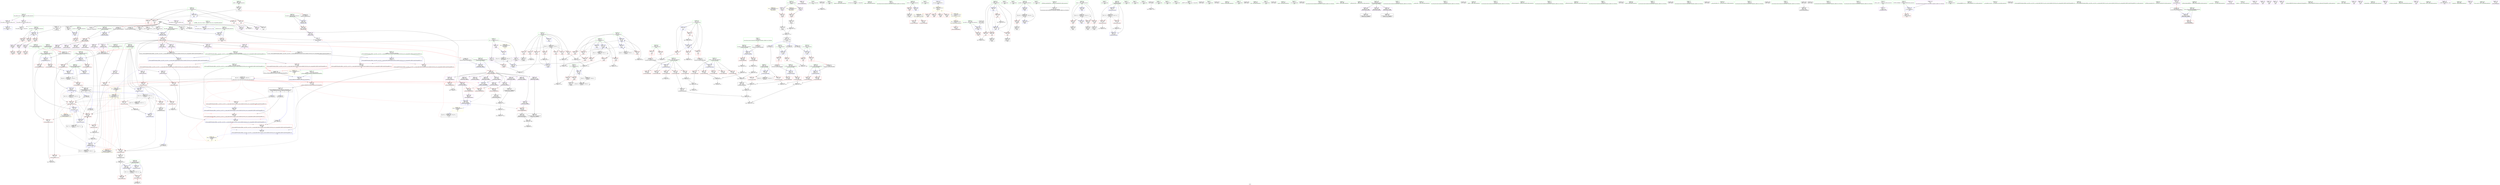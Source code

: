 digraph "SVFG" {
	label="SVFG";

	Node0x55f2ef6fe690 [shape=record,color=grey,label="{NodeID: 0\nNullPtr}"];
	Node0x55f2ef6fe690 -> Node0x55f2ef716090[style=solid];
	Node0x55f2ef6fe690 -> Node0x55f2ef716190[style=solid];
	Node0x55f2ef6fe690 -> Node0x55f2ef71acb0[style=solid];
	Node0x55f2ef6fe690 -> Node0x55f2ef71ad80[style=solid];
	Node0x55f2ef6fe690 -> Node0x55f2ef71ae50[style=solid];
	Node0x55f2ef6fe690 -> Node0x55f2ef71af20[style=solid];
	Node0x55f2ef6fe690 -> Node0x55f2ef71aff0[style=solid];
	Node0x55f2ef6fe690 -> Node0x55f2ef727c40[style=solid];
	Node0x55f2ef6fe690 -> Node0x55f2ef729740[style=solid];
	Node0x55f2ef6fe690 -> Node0x55f2ef739710[style=solid];
	Node0x55f2ef6fe690 -> Node0x55f2ef739890[style=solid];
	Node0x55f2ef6fe690 -> Node0x55f2ef73a190[style=solid];
	Node0x55f2ef72b300 [shape=record,color=black,label="{NodeID: 775\n488 = PHI(414, )\n0th arg _ZN6solver5inputEv }"];
	Node0x55f2ef72b300 -> Node0x55f2ef729810[style=solid];
	Node0x55f2ef725240 [shape=record,color=red,label="{NodeID: 277\n418\<--279\n\<--s\nmain\n|{<s0>23}}"];
	Node0x55f2ef725240:s0 -> Node0x55f2ef72b440[style=solid,color=red];
	Node0x55f2ef715f90 [shape=record,color=green,label="{NodeID: 111\n52\<--724\n_GLOBAL__sub_I_iwi_2_0.cpp\<--_GLOBAL__sub_I_iwi_2_0.cpp_field_insensitive\n}"];
	Node0x55f2ef715f90 -> Node0x55f2ef727b40[style=solid];
	Node0x55f2ef722b30 [shape=record,color=grey,label="{NodeID: 554\n194 = cmp(193, 18, )\n}"];
	Node0x55f2ef71a4f0 [shape=record,color=red,label="{NodeID: 222\n113\<--82\n\<--a\n_Z4initv\n}"];
	Node0x55f2ef71a4f0 -> Node0x55f2ef7226b0[style=solid];
	Node0x55f2ef716970 [shape=record,color=green,label="{NodeID: 56\n184\<--185\nnth.addr\<--nth.addr_field_insensitive\n_Z12print_statusiiddi\n}"];
	Node0x55f2ef716970 -> Node0x55f2ef723ab0[style=solid];
	Node0x55f2ef716970 -> Node0x55f2ef723b80[style=solid];
	Node0x55f2ef716970 -> Node0x55f2ef7287d0[style=solid];
	Node0x55f2ef728080 [shape=record,color=blue,label="{NodeID: 333\n86\<--111\ntb\<--sub\n_Z4initv\n}"];
	Node0x55f2ef728080 -> Node0x55f2ef71aaa0[style=dashed];
	Node0x55f2ef728080 -> Node0x55f2ef71ab70[style=dashed];
	Node0x55f2ef728080 -> Node0x55f2ef74d620[style=dashed];
	Node0x55f2ef728080 -> Node0x55f2ef750320[style=dashed];
	Node0x55f2ef71d820 [shape=record,color=purple,label="{NodeID: 167\n703\<--48\n\<--.str.14\n_ZN6solver6printfEPKcz\n}"];
	Node0x55f2ef6e40b0 [shape=record,color=green,label="{NodeID: 1\n7\<--1\n__dso_handle\<--dummyObj\nGlob }"];
	Node0x55f2ef72b440 [shape=record,color=black,label="{NodeID: 776\n501 = PHI(418, )\n0th arg _ZN6solver5solveEv }"];
	Node0x55f2ef72b440 -> Node0x55f2ef7298e0[style=solid];
	Node0x55f2ef725310 [shape=record,color=red,label="{NodeID: 278\n425\<--279\n\<--s\nmain\n}"];
	Node0x55f2ef725310 -> Node0x55f2ef71de60[style=solid];
	Node0x55f2ef725310 -> Node0x55f2ef71df30[style=solid];
	Node0x55f2ef716090 [shape=record,color=black,label="{NodeID: 112\n2\<--3\ndummyVal\<--dummyVal\n}"];
	Node0x55f2ef739450 [shape=record,color=grey,label="{NodeID: 555\n306 = cmp(303, 201, )\n}"];
	Node0x55f2ef71a5c0 [shape=record,color=red,label="{NodeID: 223\n118\<--82\n\<--a\n_Z4initv\n}"];
	Node0x55f2ef71a5c0 -> Node0x55f2ef73a610[style=solid];
	Node0x55f2ef716a40 [shape=record,color=green,label="{NodeID: 57\n186\<--187\nt\<--t_field_insensitive\n_Z12print_statusiiddi\n}"];
	Node0x55f2ef716a40 -> Node0x55f2ef723c50[style=solid];
	Node0x55f2ef716a40 -> Node0x55f2ef723d20[style=solid];
	Node0x55f2ef716a40 -> Node0x55f2ef7288a0[style=solid];
	Node0x55f2ef728150 [shape=record,color=blue,label="{NodeID: 334\n84\<--129\nk\<--inc\n_Z4initv\n}"];
	Node0x55f2ef728150 -> Node0x55f2ef71a830[style=dashed];
	Node0x55f2ef728150 -> Node0x55f2ef71a900[style=dashed];
	Node0x55f2ef728150 -> Node0x55f2ef71a9d0[style=dashed];
	Node0x55f2ef728150 -> Node0x55f2ef727fb0[style=dashed];
	Node0x55f2ef728150 -> Node0x55f2ef728150[style=dashed];
	Node0x55f2ef728150 -> Node0x55f2ef74d120[style=dashed];
	Node0x55f2ef71d8f0 [shape=record,color=purple,label="{NodeID: 168\n728\<--50\nllvm.global_ctors_0\<--llvm.global_ctors\nGlob }"];
	Node0x55f2ef71d8f0 -> Node0x55f2ef727a40[style=solid];
	Node0x55f2ef6f4fc0 [shape=record,color=green,label="{NodeID: 2\n8\<--1\n.str\<--dummyObj\nGlob }"];
	Node0x55f2ef7253e0 [shape=record,color=red,label="{NodeID: 279\n431\<--279\n\<--s\nmain\n}"];
	Node0x55f2ef7253e0 -> Node0x55f2ef71bd20[style=solid];
	Node0x55f2ef7253e0 -> Node0x55f2ef739710[style=solid];
	Node0x55f2ef716190 [shape=record,color=black,label="{NodeID: 113\n258\<--3\nargv\<--dummyVal\nmain\n1st arg main }"];
	Node0x55f2ef716190 -> Node0x55f2ef728b10[style=solid];
	Node0x55f2ef739590 [shape=record,color=grey,label="{NodeID: 556\n601 = cmp(598, 600, )\n}"];
	Node0x55f2ef71a690 [shape=record,color=red,label="{NodeID: 224\n137\<--82\n\<--a\n_Z4initv\n}"];
	Node0x55f2ef71a690 -> Node0x55f2ef71b290[style=solid];
	Node0x55f2ef716b10 [shape=record,color=green,label="{NodeID: 58\n217\<--218\nfprintf\<--fprintf_field_insensitive\n}"];
	Node0x55f2ef728220 [shape=record,color=blue,label="{NodeID: 335\n80\<--133\nb\<--inc10\n_Z4initv\n}"];
	Node0x55f2ef728220 -> Node0x55f2ef719f40[style=dashed];
	Node0x55f2ef728220 -> Node0x55f2ef71a010[style=dashed];
	Node0x55f2ef728220 -> Node0x55f2ef71a0e0[style=dashed];
	Node0x55f2ef728220 -> Node0x55f2ef71a1b0[style=dashed];
	Node0x55f2ef728220 -> Node0x55f2ef728220[style=dashed];
	Node0x55f2ef728220 -> Node0x55f2ef74cb30[style=dashed];
	Node0x55f2ef71d9f0 [shape=record,color=purple,label="{NodeID: 169\n729\<--50\nllvm.global_ctors_1\<--llvm.global_ctors\nGlob }"];
	Node0x55f2ef71d9f0 -> Node0x55f2ef727b40[style=solid];
	Node0x55f2ef6f52c0 [shape=record,color=green,label="{NodeID: 3\n17\<--1\n_ZZ12print_statusiiddiE1L\<--dummyObj\nGlob }"];
	Node0x55f2ef45ba00 [shape=record,color=yellow,style=double,label="{NodeID: 612\n14V_1 = ENCHI(MR_14V_0)\npts\{1510001 \}\nFun[_Z3secv]}"];
	Node0x55f2ef45ba00 -> Node0x55f2ef722e80[style=dashed];
	Node0x55f2ef7254b0 [shape=record,color=red,label="{NodeID: 280\n451\<--281\nexn\<--exn.slot\nmain\n}"];
	Node0x55f2ef71acb0 [shape=record,color=black,label="{NodeID: 114\n404\<--3\n\<--dummyVal\nmain\n}"];
	Node0x55f2ef739710 [shape=record,color=grey,label="{NodeID: 557\n432 = cmp(431, 3, )\n}"];
	Node0x55f2ef71a760 [shape=record,color=red,label="{NodeID: 225\n142\<--82\n\<--a\n_Z4initv\n}"];
	Node0x55f2ef71a760 -> Node0x55f2ef722230[style=solid];
	Node0x55f2ef716c10 [shape=record,color=green,label="{NodeID: 59\n254\<--255\nmain\<--main_field_insensitive\n}"];
	Node0x55f2ef75e360 [shape=record,color=yellow,style=double,label="{NodeID: 668\n10V_1 = ENCHI(MR_10V_0)\npts\{160000 \}\nFun[_ZN6solver5solveEv]|{|<s3>29|<s4>30|<s5>31}}"];
	Node0x55f2ef75e360 -> Node0x55f2ef726350[style=dashed];
	Node0x55f2ef75e360 -> Node0x55f2ef726420[style=dashed];
	Node0x55f2ef75e360 -> Node0x55f2ef7265c0[style=dashed];
	Node0x55f2ef75e360:s3 -> Node0x55f2ef75b860[style=dashed,color=red];
	Node0x55f2ef75e360:s4 -> Node0x55f2ef75b860[style=dashed,color=red];
	Node0x55f2ef75e360:s5 -> Node0x55f2ef75b860[style=dashed,color=red];
	Node0x55f2ef7282f0 [shape=record,color=blue,label="{NodeID: 336\n139\<--136\narrayidx12\<--\n_Z4initv\n}"];
	Node0x55f2ef7282f0 -> Node0x55f2ef74db20[style=dashed];
	Node0x55f2ef71daf0 [shape=record,color=purple,label="{NodeID: 170\n730\<--50\nllvm.global_ctors_2\<--llvm.global_ctors\nGlob }"];
	Node0x55f2ef71daf0 -> Node0x55f2ef727c40[style=solid];
	Node0x55f2ef6f5350 [shape=record,color=green,label="{NodeID: 4\n18\<--1\n\<--dummyObj\nCan only get source location for instruction, argument, global var or function.}"];
	Node0x55f2ef75b100 [shape=record,color=yellow,style=double,label="{NodeID: 613\n12V_1 = ENCHI(MR_12V_0)\npts\{1510000 \}\nFun[_Z3secv]}"];
	Node0x55f2ef75b100 -> Node0x55f2ef722db0[style=dashed];
	Node0x55f2ef725580 [shape=record,color=red,label="{NodeID: 281\n452\<--283\nsel\<--ehselector.slot\nmain\n}"];
	Node0x55f2ef71ad80 [shape=record,color=black,label="{NodeID: 115\n405\<--3\n\<--dummyVal\nmain\n}"];
	Node0x55f2ef71ad80 -> Node0x55f2ef729400[style=solid];
	Node0x55f2ef739890 [shape=record,color=grey,label="{NodeID: 558\n393 = cmp(392, 3, )\n}"];
	Node0x55f2ef71a830 [shape=record,color=red,label="{NodeID: 226\n102\<--84\n\<--k\n_Z4initv\n}"];
	Node0x55f2ef71a830 -> Node0x55f2ef7223b0[style=solid];
	Node0x55f2ef716d10 [shape=record,color=green,label="{NodeID: 60\n259\<--260\nretval\<--retval_field_insensitive\nmain\n}"];
	Node0x55f2ef716d10 -> Node0x55f2ef723df0[style=solid];
	Node0x55f2ef716d10 -> Node0x55f2ef728970[style=solid];
	Node0x55f2ef7283c0 [shape=record,color=blue,label="{NodeID: 337\n82\<--143\na\<--inc14\n_Z4initv\n}"];
	Node0x55f2ef7283c0 -> Node0x55f2ef74cc20[style=dashed];
	Node0x55f2ef71dbf0 [shape=record,color=purple,label="{NodeID: 171\n155\<--150\ntv_sec\<--tv\n_Z3secv\n}"];
	Node0x55f2ef71dbf0 -> Node0x55f2ef722db0[style=solid];
	Node0x55f2ef6f5410 [shape=record,color=green,label="{NodeID: 5\n19\<--1\nstderr\<--dummyObj\nGlob }"];
	Node0x55f2ef75b1e0 [shape=record,color=yellow,style=double,label="{NodeID: 614\n16V_1 = ENCHI(MR_16V_0)\npts\{1 \}\nFun[_ZN6solver6printfEPKcz]}"];
	Node0x55f2ef75b1e0 -> Node0x55f2ef719e70[style=dashed];
	Node0x55f2ef725650 [shape=record,color=red,label="{NodeID: 282\n301\<--300\n\<--arrayidx\nmain\n}"];
	Node0x55f2ef71ae50 [shape=record,color=black,label="{NodeID: 116\n407\<--3\n\<--dummyVal\nmain\n}"];
	Node0x55f2ef71ae50 -> Node0x55f2ef7294d0[style=solid];
	Node0x55f2ef739a10 [shape=record,color=grey,label="{NodeID: 559\n700 = cmp(699, 675, )\n}"];
	Node0x55f2ef71a900 [shape=record,color=red,label="{NodeID: 227\n109\<--84\n\<--k\n_Z4initv\n}"];
	Node0x55f2ef71a900 -> Node0x55f2ef721930[style=solid];
	Node0x55f2ef716de0 [shape=record,color=green,label="{NodeID: 61\n261\<--262\nargc.addr\<--argc.addr_field_insensitive\nmain\n}"];
	Node0x55f2ef716de0 -> Node0x55f2ef723ec0[style=solid];
	Node0x55f2ef716de0 -> Node0x55f2ef728a40[style=solid];
	Node0x55f2ef728490 [shape=record,color=blue,label="{NodeID: 338\n176\<--171\nc.addr\<--c\n_Z12print_statusiiddi\n}"];
	Node0x55f2ef728490 -> Node0x55f2ef722f50[style=dashed];
	Node0x55f2ef728490 -> Node0x55f2ef723020[style=dashed];
	Node0x55f2ef728490 -> Node0x55f2ef7230f0[style=dashed];
	Node0x55f2ef728490 -> Node0x55f2ef7231c0[style=dashed];
	Node0x55f2ef728490 -> Node0x55f2ef723290[style=dashed];
	Node0x55f2ef71dcc0 [shape=record,color=purple,label="{NodeID: 172\n158\<--150\ntv_usec\<--tv\n_Z3secv\n}"];
	Node0x55f2ef71dcc0 -> Node0x55f2ef722e80[style=solid];
	Node0x55f2ef6f54d0 [shape=record,color=green,label="{NodeID: 6\n20\<--1\n.str.1\<--dummyObj\nGlob }"];
	Node0x55f2ef725720 [shape=record,color=red,label="{NodeID: 283\n315\<--314\n\<--arrayidx3\nmain\n}"];
	Node0x55f2ef71af20 [shape=record,color=black,label="{NodeID: 117\n453\<--3\nlpad.val\<--dummyVal\nmain\n}"];
	Node0x55f2ef739b90 [shape=record,color=grey,label="{NodeID: 560\n371 = cmp(369, 370, )\n}"];
	Node0x55f2ef71a9d0 [shape=record,color=red,label="{NodeID: 228\n128\<--84\n\<--k\n_Z4initv\n}"];
	Node0x55f2ef71a9d0 -> Node0x55f2ef734100[style=solid];
	Node0x55f2ef716eb0 [shape=record,color=green,label="{NodeID: 62\n263\<--264\nargv.addr\<--argv.addr_field_insensitive\nmain\n}"];
	Node0x55f2ef716eb0 -> Node0x55f2ef723f90[style=solid];
	Node0x55f2ef716eb0 -> Node0x55f2ef724060[style=solid];
	Node0x55f2ef716eb0 -> Node0x55f2ef724130[style=solid];
	Node0x55f2ef716eb0 -> Node0x55f2ef728b10[style=solid];
	Node0x55f2ef728560 [shape=record,color=blue,label="{NodeID: 339\n178\<--172\nC.addr\<--C\n_Z12print_statusiiddi\n}"];
	Node0x55f2ef728560 -> Node0x55f2ef723360[style=dashed];
	Node0x55f2ef728560 -> Node0x55f2ef723430[style=dashed];
	Node0x55f2ef728560 -> Node0x55f2ef723500[style=dashed];
	Node0x55f2ef728560 -> Node0x55f2ef7235d0[style=dashed];
	Node0x55f2ef728560 -> Node0x55f2ef7236a0[style=dashed];
	Node0x55f2ef71dd90 [shape=record,color=purple,label="{NodeID: 173\n324\<--323\narrayidx8\<--\nmain\n}"];
	Node0x55f2ef71dd90 -> Node0x55f2ef7257f0[style=solid];
	Node0x55f2ef6f5590 [shape=record,color=green,label="{NodeID: 7\n22\<--1\n.str.2\<--dummyObj\nGlob }"];
	Node0x55f2ef7257f0 [shape=record,color=red,label="{NodeID: 284\n325\<--324\n\<--arrayidx8\nmain\n}"];
	Node0x55f2ef71aff0 [shape=record,color=black,label="{NodeID: 118\n454\<--3\nlpad.val38\<--dummyVal\nmain\n}"];
	Node0x55f2ef739d10 [shape=record,color=grey,label="{NodeID: 561\n95 = cmp(94, 96, )\n}"];
	Node0x55f2ef71aaa0 [shape=record,color=red,label="{NodeID: 229\n114\<--86\n\<--tb\n_Z4initv\n}"];
	Node0x55f2ef71aaa0 -> Node0x55f2ef7226b0[style=solid];
	Node0x55f2ef716f80 [shape=record,color=green,label="{NodeID: 63\n265\<--266\nparallel\<--parallel_field_insensitive\nmain\n}"];
	Node0x55f2ef716f80 -> Node0x55f2ef724200[style=solid];
	Node0x55f2ef716f80 -> Node0x55f2ef728be0[style=solid];
	Node0x55f2ef716f80 -> Node0x55f2ef728e50[style=solid];
	Node0x55f2ef728630 [shape=record,color=blue,label="{NodeID: 340\n180\<--173\nt0.addr\<--t0\n_Z12print_statusiiddi\n}"];
	Node0x55f2ef728630 -> Node0x55f2ef723770[style=dashed];
	Node0x55f2ef728630 -> Node0x55f2ef723840[style=dashed];
	Node0x55f2ef71de60 [shape=record,color=purple,label="{NodeID: 174\n426\<--425\nout_buf\<--\nmain\n}"];
	Node0x55f2ef712c50 [shape=record,color=green,label="{NodeID: 8\n24\<--1\n.str.3\<--dummyObj\nGlob }"];
	Node0x55f2ef7258c0 [shape=record,color=red,label="{NodeID: 285\n472\<--469\nthis1\<--this.addr\n_ZN6solverC2Ev\n}"];
	Node0x55f2ef7258c0 -> Node0x55f2ef71e000[style=solid];
	Node0x55f2ef71b0c0 [shape=record,color=black,label="{NodeID: 119\n63\<--64\n\<--_ZNSt8ios_base4InitD1Ev\nCan only get source location for instruction, argument, global var or function.}"];
	Node0x55f2ef739e90 [shape=record,color=grey,label="{NodeID: 562\n532 = cmp(529, 531, )\n}"];
	Node0x55f2ef71ab70 [shape=record,color=red,label="{NodeID: 230\n119\<--86\n\<--tb\n_Z4initv\n}"];
	Node0x55f2ef71ab70 -> Node0x55f2ef71b1c0[style=solid];
	Node0x55f2ef717050 [shape=record,color=green,label="{NodeID: 64\n267\<--268\nstatus\<--status_field_insensitive\nmain\n}"];
	Node0x55f2ef717050 -> Node0x55f2ef7242d0[style=solid];
	Node0x55f2ef717050 -> Node0x55f2ef7243a0[style=solid];
	Node0x55f2ef717050 -> Node0x55f2ef724470[style=solid];
	Node0x55f2ef717050 -> Node0x55f2ef728cb0[style=solid];
	Node0x55f2ef717050 -> Node0x55f2ef728f20[style=solid];
	Node0x55f2ef728700 [shape=record,color=blue,label="{NodeID: 341\n182\<--174\nt1.addr\<--t1\n_Z12print_statusiiddi\n}"];
	Node0x55f2ef728700 -> Node0x55f2ef723910[style=dashed];
	Node0x55f2ef728700 -> Node0x55f2ef7239e0[style=dashed];
	Node0x55f2ef71df30 [shape=record,color=purple,label="{NodeID: 175\n427\<--425\narraydecay\<--\nmain\n}"];
	Node0x55f2ef712ce0 [shape=record,color=green,label="{NodeID: 9\n26\<--1\n.str.4\<--dummyObj\nGlob }"];
	Node0x55f2ef725990 [shape=record,color=red,label="{NodeID: 286\n492\<--489\nthis1\<--this.addr\n_ZN6solver5inputEv\n}"];
	Node0x55f2ef725990 -> Node0x55f2ef71e0d0[style=solid];
	Node0x55f2ef725990 -> Node0x55f2ef71e1a0[style=solid];
	Node0x55f2ef725990 -> Node0x55f2ef71e270[style=solid];
	Node0x55f2ef725990 -> Node0x55f2ef71e340[style=solid];
	Node0x55f2ef71b1c0 [shape=record,color=black,label="{NodeID: 120\n120\<--119\nidxprom\<--\n_Z4initv\n}"];
	Node0x55f2ef73a010 [shape=record,color=grey,label="{NodeID: 563\n523 = cmp(522, 208, )\n}"];
	Node0x55f2ef722d20 [shape=record,color=red,label="{NodeID: 231\n122\<--121\n\<--arrayidx\n_Z4initv\n}"];
	Node0x55f2ef722d20 -> Node0x55f2ef73a610[style=solid];
	Node0x55f2ef717120 [shape=record,color=green,label="{NodeID: 65\n269\<--270\ni\<--i_field_insensitive\nmain\n}"];
	Node0x55f2ef717120 -> Node0x55f2ef724540[style=solid];
	Node0x55f2ef717120 -> Node0x55f2ef724610[style=solid];
	Node0x55f2ef717120 -> Node0x55f2ef7246e0[style=solid];
	Node0x55f2ef717120 -> Node0x55f2ef7247b0[style=solid];
	Node0x55f2ef717120 -> Node0x55f2ef728d80[style=solid];
	Node0x55f2ef717120 -> Node0x55f2ef728ff0[style=solid];
	Node0x55f2ef7287d0 [shape=record,color=blue,label="{NodeID: 342\n184\<--175\nnth.addr\<--nth\n_Z12print_statusiiddi\n}"];
	Node0x55f2ef7287d0 -> Node0x55f2ef723ab0[style=dashed];
	Node0x55f2ef7287d0 -> Node0x55f2ef723b80[style=dashed];
	Node0x55f2ef71e000 [shape=record,color=purple,label="{NodeID: 176\n473\<--472\nout_p\<--this1\n_ZN6solverC2Ev\n}"];
	Node0x55f2ef71e000 -> Node0x55f2ef729740[style=solid];
	Node0x55f2ef712d70 [shape=record,color=green,label="{NodeID: 10\n28\<--1\n.str.5\<--dummyObj\nGlob }"];
	Node0x55f2ef725a60 [shape=record,color=red,label="{NodeID: 287\n517\<--502\nthis1\<--this.addr\n_ZN6solver5solveEv\n|{|<s8>34}}"];
	Node0x55f2ef725a60 -> Node0x55f2ef71e410[style=solid];
	Node0x55f2ef725a60 -> Node0x55f2ef71e4e0[style=solid];
	Node0x55f2ef725a60 -> Node0x55f2ef71e5b0[style=solid];
	Node0x55f2ef725a60 -> Node0x55f2ef71e680[style=solid];
	Node0x55f2ef725a60 -> Node0x55f2ef71e750[style=solid];
	Node0x55f2ef725a60 -> Node0x55f2ef71e820[style=solid];
	Node0x55f2ef725a60 -> Node0x55f2ef71e8f0[style=solid];
	Node0x55f2ef725a60 -> Node0x55f2ef71e9c0[style=solid];
	Node0x55f2ef725a60:s8 -> Node0x55f2ef782bc0[style=solid,color=red];
	Node0x55f2ef71b290 [shape=record,color=black,label="{NodeID: 121\n138\<--137\nidxprom11\<--\n_Z4initv\n}"];
	Node0x55f2ef762b20 [shape=record,color=yellow,style=double,label="{NodeID: 730\n10V_3 = CSCHI(MR_10V_1)\npts\{160000 \}\nCS[]|{<s0>23}}"];
	Node0x55f2ef762b20:s0 -> Node0x55f2ef75e360[style=dashed,color=red];
	Node0x55f2ef73a190 [shape=record,color=grey,label="{NodeID: 564\n653 = cmp(652, 3, )\n}"];
	Node0x55f2ef722db0 [shape=record,color=red,label="{NodeID: 232\n156\<--155\n\<--tv_sec\n_Z3secv\n}"];
	Node0x55f2ef722db0 -> Node0x55f2ef71b360[style=solid];
	Node0x55f2ef7171f0 [shape=record,color=green,label="{NodeID: 66\n271\<--272\nt0\<--t0_field_insensitive\nmain\n}"];
	Node0x55f2ef7171f0 -> Node0x55f2ef724880[style=solid];
	Node0x55f2ef7171f0 -> Node0x55f2ef724950[style=solid];
	Node0x55f2ef7171f0 -> Node0x55f2ef7290c0[style=solid];
	Node0x55f2ef7288a0 [shape=record,color=blue,label="{NodeID: 343\n186\<--220\nt\<--call7\n_Z12print_statusiiddi\n}"];
	Node0x55f2ef7288a0 -> Node0x55f2ef723c50[style=dashed];
	Node0x55f2ef7288a0 -> Node0x55f2ef723d20[style=dashed];
	Node0x55f2ef7288a0 -> Node0x55f2ef757b20[style=dashed];
	Node0x55f2ef71e0d0 [shape=record,color=purple,label="{NodeID: 177\n493\<--492\nA1\<--this1\n_ZN6solver5inputEv\n}"];
	Node0x55f2ef712e00 [shape=record,color=green,label="{NodeID: 11\n30\<--1\n.str.6\<--dummyObj\nGlob }"];
	Node0x55f2ef725b30 [shape=record,color=red,label="{NodeID: 288\n556\<--504\n\<--ans\n_ZN6solver5solveEv\n}"];
	Node0x55f2ef725b30 -> Node0x55f2ef7217b0[style=solid];
	Node0x55f2ef71b360 [shape=record,color=black,label="{NodeID: 122\n157\<--156\nconv\<--\n_Z3secv\n}"];
	Node0x55f2ef71b360 -> Node0x55f2ef734b80[style=solid];
	Node0x55f2ef762c80 [shape=record,color=yellow,style=double,label="{NodeID: 731\n59V_5 = CSCHI(MR_59V_4)\npts\{383 \}\nCS[]|{<s0>23}}"];
	Node0x55f2ef762c80:s0 -> Node0x55f2ef750820[style=dashed,color=red];
	Node0x55f2ef73a310 [shape=record,color=grey,label="{NodeID: 565\n105 = cmp(103, 104, )\n}"];
	Node0x55f2ef722e80 [shape=record,color=red,label="{NodeID: 233\n159\<--158\n\<--tv_usec\n_Z3secv\n}"];
	Node0x55f2ef722e80 -> Node0x55f2ef71b430[style=solid];
	Node0x55f2ef7172c0 [shape=record,color=green,label="{NodeID: 67\n273\<--274\nt1\<--t1_field_insensitive\nmain\n}"];
	Node0x55f2ef7172c0 -> Node0x55f2ef724a20[style=solid];
	Node0x55f2ef7172c0 -> Node0x55f2ef724af0[style=solid];
	Node0x55f2ef7172c0 -> Node0x55f2ef729190[style=solid];
	Node0x55f2ef728970 [shape=record,color=blue,label="{NodeID: 344\n259\<--201\nretval\<--\nmain\n}"];
	Node0x55f2ef71e1a0 [shape=record,color=purple,label="{NodeID: 178\n494\<--492\nA2\<--this1\n_ZN6solver5inputEv\n}"];
	Node0x55f2ef712f00 [shape=record,color=green,label="{NodeID: 12\n32\<--1\n.str.7\<--dummyObj\nGlob }"];
	Node0x55f2ef75b860 [shape=record,color=yellow,style=double,label="{NodeID: 621\n90V_1 = ENCHI(MR_90V_0)\npts\{383 515 160000 \}\nFun[_ZSt3maxIiERKT_S2_S2_]}"];
	Node0x55f2ef75b860 -> Node0x55f2ef726b70[style=dashed];
	Node0x55f2ef725c00 [shape=record,color=red,label="{NodeID: 289\n577\<--504\n\<--ans\n_ZN6solver5solveEv\n|{<s0>34}}"];
	Node0x55f2ef725c00:s0 -> Node0x55f2ef782de0[style=solid,color=red];
	Node0x55f2ef71b430 [shape=record,color=black,label="{NodeID: 123\n160\<--159\nconv1\<--\n_Z3secv\n}"];
	Node0x55f2ef71b430 -> Node0x55f2ef734d00[style=solid];
	Node0x55f2ef73a490 [shape=record,color=grey,label="{NodeID: 566\n318 = cmp(317, 201, )\n}"];
	Node0x55f2ef722f50 [shape=record,color=red,label="{NodeID: 234\n196\<--176\n\<--c.addr\n_Z12print_statusiiddi\n}"];
	Node0x55f2ef722f50 -> Node0x55f2ef733c80[style=solid];
	Node0x55f2ef717390 [shape=record,color=green,label="{NodeID: 68\n275\<--276\nC\<--C_field_insensitive\nmain\n}"];
	Node0x55f2ef717390 -> Node0x55f2ef724bc0[style=solid];
	Node0x55f2ef717390 -> Node0x55f2ef724c90[style=solid];
	Node0x55f2ef728a40 [shape=record,color=blue,label="{NodeID: 345\n261\<--257\nargc.addr\<--argc\nmain\n}"];
	Node0x55f2ef728a40 -> Node0x55f2ef723ec0[style=dashed];
	Node0x55f2ef71e270 [shape=record,color=purple,label="{NodeID: 179\n495\<--492\nB1\<--this1\n_ZN6solver5inputEv\n}"];
	Node0x55f2ef713000 [shape=record,color=green,label="{NodeID: 13\n34\<--1\n.str.8\<--dummyObj\nGlob }"];
	Node0x55f2ef75b9a0 [shape=record,color=yellow,style=double,label="{NodeID: 622\n92V_1 = ENCHI(MR_92V_0)\npts\{509 511 513 \}\nFun[_ZSt3maxIiERKT_S2_S2_]}"];
	Node0x55f2ef75b9a0 -> Node0x55f2ef726aa0[style=dashed];
	Node0x55f2ef725cd0 [shape=record,color=red,label="{NodeID: 290\n522\<--506\n\<--d\n_ZN6solver5solveEv\n}"];
	Node0x55f2ef725cd0 -> Node0x55f2ef73a010[style=solid];
	Node0x55f2ef71b500 [shape=record,color=black,label="{NodeID: 124\n149\<--163\n_Z3secv_ret\<--add\n_Z3secv\n|{<s0>5|<s1>11|<s2>13}}"];
	Node0x55f2ef71b500:s0 -> Node0x55f2ef781330[style=solid,color=blue];
	Node0x55f2ef71b500:s1 -> Node0x55f2ef781790[style=solid,color=blue];
	Node0x55f2ef71b500:s2 -> Node0x55f2ef781920[style=solid,color=blue];
	Node0x55f2ef762f40 [shape=record,color=yellow,style=double,label="{NodeID: 733\n59V_3 = CSCHI(MR_59V_2)\npts\{383 \}\nCS[]|{<s0>33|<s1>33|<s2>33}}"];
	Node0x55f2ef762f40:s0 -> Node0x55f2ef726f80[style=dashed,color=red];
	Node0x55f2ef762f40:s1 -> Node0x55f2ef727050[style=dashed,color=red];
	Node0x55f2ef762f40:s2 -> Node0x55f2ef72a780[style=dashed,color=red];
	Node0x55f2ef73a610 [shape=record,color=grey,label="{NodeID: 567\n123 = cmp(118, 122, )\n}"];
	Node0x55f2ef723020 [shape=record,color=red,label="{NodeID: 235\n204\<--176\n\<--c.addr\n_Z12print_statusiiddi\n}"];
	Node0x55f2ef723020 -> Node0x55f2ef733980[style=solid];
	Node0x55f2ef717460 [shape=record,color=green,label="{NodeID: 69\n277\<--278\nc\<--c_field_insensitive\nmain\n}"];
	Node0x55f2ef717460 -> Node0x55f2ef724d60[style=solid];
	Node0x55f2ef717460 -> Node0x55f2ef724e30[style=solid];
	Node0x55f2ef717460 -> Node0x55f2ef724f00[style=solid];
	Node0x55f2ef717460 -> Node0x55f2ef724fd0[style=solid];
	Node0x55f2ef717460 -> Node0x55f2ef729260[style=solid];
	Node0x55f2ef717460 -> Node0x55f2ef7295a0[style=solid];
	Node0x55f2ef728b10 [shape=record,color=blue,label="{NodeID: 346\n263\<--258\nargv.addr\<--argv\nmain\n}"];
	Node0x55f2ef728b10 -> Node0x55f2ef723f90[style=dashed];
	Node0x55f2ef728b10 -> Node0x55f2ef724060[style=dashed];
	Node0x55f2ef728b10 -> Node0x55f2ef724130[style=dashed];
	Node0x55f2ef71e340 [shape=record,color=purple,label="{NodeID: 180\n496\<--492\nB2\<--this1\n_ZN6solver5inputEv\n}"];
	Node0x55f2ef713100 [shape=record,color=green,label="{NodeID: 14\n36\<--1\n.str.9\<--dummyObj\nGlob }"];
	Node0x55f2ef75bab0 [shape=record,color=yellow,style=double,label="{NodeID: 623\n16V_1 = ENCHI(MR_16V_0)\npts\{1 \}\nFun[main]|{|<s4>17|<s5>23}}"];
	Node0x55f2ef75bab0 -> Node0x55f2ef719b30[style=dashed];
	Node0x55f2ef75bab0 -> Node0x55f2ef719c00[style=dashed];
	Node0x55f2ef75bab0 -> Node0x55f2ef719cd0[style=dashed];
	Node0x55f2ef75bab0 -> Node0x55f2ef719da0[style=dashed];
	Node0x55f2ef75bab0:s4 -> Node0x55f2ef75cf60[style=dashed,color=red];
	Node0x55f2ef75bab0:s5 -> Node0x55f2ef75db50[style=dashed,color=red];
	Node0x55f2ef725da0 [shape=record,color=red,label="{NodeID: 291\n573\<--506\n\<--d\n_ZN6solver5solveEv\n}"];
	Node0x55f2ef725da0 -> Node0x55f2ef7211b0[style=solid];
	Node0x55f2ef71b5d0 [shape=record,color=black,label="{NodeID: 125\n239\<--238\nconv\<--sub13\n_Z12print_statusiiddi\n}"];
	Node0x55f2ef71b5d0 -> Node0x55f2ef735180[style=solid];
	Node0x55f2ef74cb30 [shape=record,color=black,label="{NodeID: 568\nMR_2V_3 = PHI(MR_2V_4, MR_2V_2, )\npts\{81 \}\n}"];
	Node0x55f2ef74cb30 -> Node0x55f2ef719f40[style=dashed];
	Node0x55f2ef74cb30 -> Node0x55f2ef71a010[style=dashed];
	Node0x55f2ef74cb30 -> Node0x55f2ef71a0e0[style=dashed];
	Node0x55f2ef74cb30 -> Node0x55f2ef71a1b0[style=dashed];
	Node0x55f2ef74cb30 -> Node0x55f2ef728220[style=dashed];
	Node0x55f2ef74cb30 -> Node0x55f2ef74cb30[style=dashed];
	Node0x55f2ef7230f0 [shape=record,color=red,label="{NodeID: 236\n213\<--176\n\<--c.addr\n_Z12print_statusiiddi\n}"];
	Node0x55f2ef717530 [shape=record,color=green,label="{NodeID: 70\n279\<--280\ns\<--s_field_insensitive\nmain\n}"];
	Node0x55f2ef717530 -> Node0x55f2ef7250a0[style=solid];
	Node0x55f2ef717530 -> Node0x55f2ef725170[style=solid];
	Node0x55f2ef717530 -> Node0x55f2ef725240[style=solid];
	Node0x55f2ef717530 -> Node0x55f2ef725310[style=solid];
	Node0x55f2ef717530 -> Node0x55f2ef7253e0[style=solid];
	Node0x55f2ef717530 -> Node0x55f2ef729330[style=solid];
	Node0x55f2ef728be0 [shape=record,color=blue,label="{NodeID: 347\n265\<--289\nparallel\<--\nmain\n}"];
	Node0x55f2ef728be0 -> Node0x55f2ef757120[style=dashed];
	Node0x55f2ef71e410 [shape=record,color=purple,label="{NodeID: 181\n525\<--517\nA1\<--this1\n_ZN6solver5solveEv\n}"];
	Node0x55f2ef71e410 -> Node0x55f2ef7261b0[style=solid];
	Node0x55f2ef713200 [shape=record,color=green,label="{NodeID: 15\n38\<--1\n.str.10\<--dummyObj\nGlob }"];
	Node0x55f2ef725e70 [shape=record,color=red,label="{NodeID: 292\n529\<--508\n\<--a\n_ZN6solver5solveEv\n}"];
	Node0x55f2ef725e70 -> Node0x55f2ef739e90[style=solid];
	Node0x55f2ef71b6a0 [shape=record,color=black,label="{NodeID: 126\n242\<--241\nconv15\<--\n_Z12print_statusiiddi\n}"];
	Node0x55f2ef71b6a0 -> Node0x55f2ef735300[style=solid];
	Node0x55f2ef763200 [shape=record,color=yellow,style=double,label="{NodeID: 735\n59V_5 = CSCHI(MR_59V_2)\npts\{383 \}\nCS[]|{<s0>23}}"];
	Node0x55f2ef763200:s0 -> Node0x55f2ef753520[style=dashed,color=blue];
	Node0x55f2ef74cc20 [shape=record,color=black,label="{NodeID: 569\nMR_4V_3 = PHI(MR_4V_4, MR_4V_2, )\npts\{83 \}\n}"];
	Node0x55f2ef74cc20 -> Node0x55f2ef71a280[style=dashed];
	Node0x55f2ef74cc20 -> Node0x55f2ef71a350[style=dashed];
	Node0x55f2ef74cc20 -> Node0x55f2ef71a420[style=dashed];
	Node0x55f2ef74cc20 -> Node0x55f2ef71a4f0[style=dashed];
	Node0x55f2ef74cc20 -> Node0x55f2ef71a5c0[style=dashed];
	Node0x55f2ef74cc20 -> Node0x55f2ef71a690[style=dashed];
	Node0x55f2ef74cc20 -> Node0x55f2ef71a760[style=dashed];
	Node0x55f2ef74cc20 -> Node0x55f2ef7283c0[style=dashed];
	Node0x55f2ef7231c0 [shape=record,color=red,label="{NodeID: 237\n223\<--176\n\<--c.addr\n_Z12print_statusiiddi\n}"];
	Node0x55f2ef717600 [shape=record,color=green,label="{NodeID: 71\n281\<--282\nexn.slot\<--exn.slot_field_insensitive\nmain\n}"];
	Node0x55f2ef717600 -> Node0x55f2ef7254b0[style=solid];
	Node0x55f2ef717600 -> Node0x55f2ef729400[style=solid];
	Node0x55f2ef728cb0 [shape=record,color=blue,label="{NodeID: 348\n267\<--289\nstatus\<--\nmain\n}"];
	Node0x55f2ef728cb0 -> Node0x55f2ef756c20[style=dashed];
	Node0x55f2ef71e4e0 [shape=record,color=purple,label="{NodeID: 182\n530\<--517\nA2\<--this1\n_ZN6solver5solveEv\n}"];
	Node0x55f2ef71e4e0 -> Node0x55f2ef726280[style=solid];
	Node0x55f2ef713300 [shape=record,color=green,label="{NodeID: 16\n40\<--1\n__PRETTY_FUNCTION__.main\<--dummyObj\nGlob }"];
	Node0x55f2ef725f40 [shape=record,color=red,label="{NodeID: 293\n540\<--508\n\<--a\n_ZN6solver5solveEv\n}"];
	Node0x55f2ef725f40 -> Node0x55f2ef71bec0[style=solid];
	Node0x55f2ef71b770 [shape=record,color=black,label="{NodeID: 127\n299\<--298\nidxprom\<--\nmain\n}"];
	Node0x55f2ef77d540 [shape=record,color=black,label="{NodeID: 736\n246 = PHI()\n}"];
	Node0x55f2ef74d120 [shape=record,color=black,label="{NodeID: 570\nMR_6V_2 = PHI(MR_6V_5, MR_6V_1, )\npts\{85 \}\n}"];
	Node0x55f2ef74d120 -> Node0x55f2ef727fb0[style=dashed];
	Node0x55f2ef723290 [shape=record,color=red,label="{NodeID: 238\n234\<--176\n\<--c.addr\n_Z12print_statusiiddi\n}"];
	Node0x55f2ef723290 -> Node0x55f2ef721030[style=solid];
	Node0x55f2ef7176d0 [shape=record,color=green,label="{NodeID: 72\n283\<--284\nehselector.slot\<--ehselector.slot_field_insensitive\nmain\n}"];
	Node0x55f2ef7176d0 -> Node0x55f2ef725580[style=solid];
	Node0x55f2ef7176d0 -> Node0x55f2ef7294d0[style=solid];
	Node0x55f2ef733800 [shape=record,color=grey,label="{NodeID: 515\n207 = Binary(206, 208, )\n}"];
	Node0x55f2ef733800 -> Node0x55f2ef733980[style=solid];
	Node0x55f2ef728d80 [shape=record,color=blue,label="{NodeID: 349\n269\<--90\ni\<--\nmain\n}"];
	Node0x55f2ef728d80 -> Node0x55f2ef724540[style=dashed];
	Node0x55f2ef728d80 -> Node0x55f2ef724610[style=dashed];
	Node0x55f2ef728d80 -> Node0x55f2ef7246e0[style=dashed];
	Node0x55f2ef728d80 -> Node0x55f2ef7247b0[style=dashed];
	Node0x55f2ef728d80 -> Node0x55f2ef728ff0[style=dashed];
	Node0x55f2ef71e5b0 [shape=record,color=purple,label="{NodeID: 183\n534\<--517\nB1\<--this1\n_ZN6solver5solveEv\n|{<s0>29}}"];
	Node0x55f2ef71e5b0:s0 -> Node0x55f2ef783140[style=solid,color=red];
	Node0x55f2ef713400 [shape=record,color=green,label="{NodeID: 17\n42\<--1\n.str.11\<--dummyObj\nGlob }"];
	Node0x55f2ef726010 [shape=record,color=red,label="{NodeID: 294\n560\<--508\n\<--a\n_ZN6solver5solveEv\n}"];
	Node0x55f2ef726010 -> Node0x55f2ef7214b0[style=solid];
	Node0x55f2ef71b840 [shape=record,color=black,label="{NodeID: 128\n313\<--312\nidxprom2\<--\nmain\n}"];
	Node0x55f2ef77cf50 [shape=record,color=black,label="{NodeID: 737\n62 = PHI()\n}"];
	Node0x55f2ef74d620 [shape=record,color=black,label="{NodeID: 571\nMR_8V_2 = PHI(MR_8V_5, MR_8V_1, )\npts\{87 \}\n}"];
	Node0x55f2ef74d620 -> Node0x55f2ef750320[style=dashed];
	Node0x55f2ef723360 [shape=record,color=red,label="{NodeID: 239\n193\<--178\n\<--C.addr\n_Z12print_statusiiddi\n}"];
	Node0x55f2ef723360 -> Node0x55f2ef722b30[style=solid];
	Node0x55f2ef7177a0 [shape=record,color=green,label="{NodeID: 73\n304\<--305\nstrcmp\<--strcmp_field_insensitive\n}"];
	Node0x55f2ef733980 [shape=record,color=grey,label="{NodeID: 516\n209 = Binary(204, 207, )\n}"];
	Node0x55f2ef733980 -> Node0x55f2ef722530[style=solid];
	Node0x55f2ef728e50 [shape=record,color=blue,label="{NodeID: 350\n265\<--309\nparallel\<--\nmain\n}"];
	Node0x55f2ef728e50 -> Node0x55f2ef757120[style=dashed];
	Node0x55f2ef71e680 [shape=record,color=purple,label="{NodeID: 184\n547\<--517\nB2\<--this1\n_ZN6solver5solveEv\n}"];
	Node0x55f2ef71e680 -> Node0x55f2ef7264f0[style=solid];
	Node0x55f2ef713500 [shape=record,color=green,label="{NodeID: 18\n44\<--1\n.str.12\<--dummyObj\nGlob }"];
	Node0x55f2ef7260e0 [shape=record,color=red,label="{NodeID: 295\n549\<--510\n\<--b\n_ZN6solver5solveEv\n}"];
	Node0x55f2ef7260e0 -> Node0x55f2ef721db0[style=solid];
	Node0x55f2ef71b910 [shape=record,color=black,label="{NodeID: 129\n344\<--343\ntobool\<--\nmain\n}"];
	Node0x55f2ef781030 [shape=record,color=black,label="{NodeID: 738\n498 = PHI()\n}"];
	Node0x55f2ef74db20 [shape=record,color=black,label="{NodeID: 572\nMR_10V_3 = PHI(MR_10V_4, MR_10V_2, )\npts\{160000 \}\n|{|<s2>12}}"];
	Node0x55f2ef74db20 -> Node0x55f2ef722d20[style=dashed];
	Node0x55f2ef74db20 -> Node0x55f2ef7282f0[style=dashed];
	Node0x55f2ef74db20:s2 -> Node0x55f2ef762b20[style=dashed,color=blue];
	Node0x55f2ef723430 [shape=record,color=red,label="{NodeID: 240\n197\<--178\n\<--C.addr\n_Z12print_statusiiddi\n}"];
	Node0x55f2ef723430 -> Node0x55f2ef733e00[style=solid];
	Node0x55f2ef7178a0 [shape=record,color=green,label="{NodeID: 74\n329\<--330\nexit\<--exit_field_insensitive\n}"];
	Node0x55f2ef733b00 [shape=record,color=grey,label="{NodeID: 517\n206 = Binary(205, 90, )\n}"];
	Node0x55f2ef733b00 -> Node0x55f2ef733800[style=solid];
	Node0x55f2ef728f20 [shape=record,color=blue,label="{NodeID: 351\n267\<--309\nstatus\<--\nmain\n}"];
	Node0x55f2ef728f20 -> Node0x55f2ef756c20[style=dashed];
	Node0x55f2ef71e750 [shape=record,color=purple,label="{NodeID: 185\n564\<--517\nA19\<--this1\n_ZN6solver5solveEv\n|{<s0>32}}"];
	Node0x55f2ef71e750:s0 -> Node0x55f2ef72a9f0[style=solid,color=red];
	Node0x55f2ef713600 [shape=record,color=green,label="{NodeID: 19\n46\<--1\n.str.13\<--dummyObj\nGlob }"];
	Node0x55f2ef7261b0 [shape=record,color=red,label="{NodeID: 296\n526\<--525\n\<--A1\n_ZN6solver5solveEv\n}"];
	Node0x55f2ef7261b0 -> Node0x55f2ef729b50[style=solid];
	Node0x55f2ef71b9e0 [shape=record,color=black,label="{NodeID: 130\n358\<--357\ntobool17\<--\nmain\n}"];
	Node0x55f2ef781130 [shape=record,color=black,label="{NodeID: 739\n152 = PHI()\n}"];
	Node0x55f2ef74e020 [shape=record,color=black,label="{NodeID: 573\nMR_84V_3 = PHI(MR_84V_4, MR_84V_2, )\npts\{590 \}\n}"];
	Node0x55f2ef74e020 -> Node0x55f2ef726690[style=dashed];
	Node0x55f2ef723500 [shape=record,color=red,label="{NodeID: 241\n214\<--178\n\<--C.addr\n_Z12print_statusiiddi\n}"];
	Node0x55f2ef7179a0 [shape=record,color=green,label="{NodeID: 75\n355\<--356\nscanf\<--scanf_field_insensitive\n}"];
	Node0x55f2ef733c80 [shape=record,color=grey,label="{NodeID: 518\n199 = Binary(196, 198, )\n}"];
	Node0x55f2ef733c80 -> Node0x55f2ef7229b0[style=solid];
	Node0x55f2ef728ff0 [shape=record,color=blue,label="{NodeID: 352\n269\<--335\ni\<--inc\nmain\n}"];
	Node0x55f2ef728ff0 -> Node0x55f2ef724540[style=dashed];
	Node0x55f2ef728ff0 -> Node0x55f2ef724610[style=dashed];
	Node0x55f2ef728ff0 -> Node0x55f2ef7246e0[style=dashed];
	Node0x55f2ef728ff0 -> Node0x55f2ef7247b0[style=dashed];
	Node0x55f2ef728ff0 -> Node0x55f2ef728ff0[style=dashed];
	Node0x55f2ef71e820 [shape=record,color=purple,label="{NodeID: 186\n565\<--517\nB110\<--this1\n_ZN6solver5solveEv\n|{<s0>32}}"];
	Node0x55f2ef71e820:s0 -> Node0x55f2ef72abd0[style=solid,color=red];
	Node0x55f2ef713700 [shape=record,color=green,label="{NodeID: 20\n48\<--1\n.str.14\<--dummyObj\nGlob }"];
	Node0x55f2ef726280 [shape=record,color=red,label="{NodeID: 297\n531\<--530\n\<--A2\n_ZN6solver5solveEv\n}"];
	Node0x55f2ef726280 -> Node0x55f2ef739e90[style=solid];
	Node0x55f2ef71bab0 [shape=record,color=black,label="{NodeID: 131\n361\<--360\ntobool19\<--\nmain\n}"];
	Node0x55f2ef781230 [shape=record,color=black,label="{NodeID: 740\n216 = PHI()\n}"];
	Node0x55f2ef7235d0 [shape=record,color=red,label="{NodeID: 242\n224\<--178\n\<--C.addr\n_Z12print_statusiiddi\n}"];
	Node0x55f2ef717aa0 [shape=record,color=green,label="{NodeID: 76\n382\<--383\ncall29\<--call29_field_insensitive\nmain\n}"];
	Node0x55f2ef717aa0 -> Node0x55f2ef71bc50[style=solid];
	Node0x55f2ef733e00 [shape=record,color=grey,label="{NodeID: 519\n198 = Binary(197, 18, )\n}"];
	Node0x55f2ef733e00 -> Node0x55f2ef733c80[style=solid];
	Node0x55f2ef7290c0 [shape=record,color=blue,label="{NodeID: 353\n271\<--338\nt0\<--call11\nmain\n}"];
	Node0x55f2ef7290c0 -> Node0x55f2ef724880[style=dashed];
	Node0x55f2ef7290c0 -> Node0x55f2ef724950[style=dashed];
	Node0x55f2ef71e8f0 [shape=record,color=purple,label="{NodeID: 187\n569\<--517\nA211\<--this1\n_ZN6solver5solveEv\n|{<s0>33}}"];
	Node0x55f2ef71e8f0:s0 -> Node0x55f2ef72a9f0[style=solid,color=red];
	Node0x55f2ef713800 [shape=record,color=green,label="{NodeID: 21\n51\<--1\n\<--dummyObj\nCan only get source location for instruction, argument, global var or function.}"];
	Node0x55f2ef726350 [shape=record,color=red,label="{NodeID: 298\n538\<--535\n\<--call\n_ZN6solver5solveEv\n}"];
	Node0x55f2ef726350 -> Node0x55f2ef729c20[style=solid];
	Node0x55f2ef71bb80 [shape=record,color=black,label="{NodeID: 132\n374\<--373\ntobool26\<--\nmain\n}"];
	Node0x55f2ef781330 [shape=record,color=black,label="{NodeID: 741\n220 = PHI(149, )\n}"];
	Node0x55f2ef781330 -> Node0x55f2ef7288a0[style=solid];
	Node0x55f2ef7236a0 [shape=record,color=red,label="{NodeID: 243\n241\<--178\n\<--C.addr\n_Z12print_statusiiddi\n}"];
	Node0x55f2ef7236a0 -> Node0x55f2ef71b6a0[style=solid];
	Node0x55f2ef717b70 [shape=record,color=green,label="{NodeID: 77\n385\<--386\n_Znwm\<--_Znwm_field_insensitive\n}"];
	Node0x55f2ef733f80 [shape=record,color=grey,label="{NodeID: 520\n233 = Binary(231, 232, )\n}"];
	Node0x55f2ef733f80 -> Node0x55f2ef735180[style=solid];
	Node0x55f2ef729190 [shape=record,color=blue,label="{NodeID: 354\n273\<--341\nt1\<--call12\nmain\n}"];
	Node0x55f2ef729190 -> Node0x55f2ef724a20[style=dashed];
	Node0x55f2ef729190 -> Node0x55f2ef724af0[style=dashed];
	Node0x55f2ef71e9c0 [shape=record,color=purple,label="{NodeID: 188\n570\<--517\nB212\<--this1\n_ZN6solver5solveEv\n|{<s0>33}}"];
	Node0x55f2ef71e9c0:s0 -> Node0x55f2ef72abd0[style=solid,color=red];
	Node0x55f2ef713900 [shape=record,color=green,label="{NodeID: 22\n90\<--1\n\<--dummyObj\nCan only get source location for instruction, argument, global var or function.|{<s0>17}}"];
	Node0x55f2ef713900:s0 -> Node0x55f2ef72b1c0[style=solid,color=red];
	Node0x55f2ef726420 [shape=record,color=red,label="{NodeID: 299\n544\<--543\n\<--call5\n_ZN6solver5solveEv\n}"];
	Node0x55f2ef726420 -> Node0x55f2ef729cf0[style=solid];
	Node0x55f2ef71bc50 [shape=record,color=black,label="{NodeID: 133\n387\<--382\n\<--call29\nmain\n|{|<s1>19}}"];
	Node0x55f2ef71bc50 -> Node0x55f2ef729330[style=solid];
	Node0x55f2ef71bc50:s1 -> Node0x55f2ef7833d0[style=solid,color=red];
	Node0x55f2ef781520 [shape=record,color=black,label="{NodeID: 742\n303 = PHI()\n}"];
	Node0x55f2ef781520 -> Node0x55f2ef739450[style=solid];
	Node0x55f2ef723770 [shape=record,color=red,label="{NodeID: 244\n226\<--180\n\<--t0.addr\n_Z12print_statusiiddi\n}"];
	Node0x55f2ef723770 -> Node0x55f2ef734400[style=solid];
	Node0x55f2ef717c70 [shape=record,color=green,label="{NodeID: 78\n389\<--390\n_ZN6solverC2Ev\<--_ZN6solverC2Ev_field_insensitive\n}"];
	Node0x55f2ef734100 [shape=record,color=grey,label="{NodeID: 521\n129 = Binary(128, 90, )\n}"];
	Node0x55f2ef734100 -> Node0x55f2ef728150[style=solid];
	Node0x55f2ef729260 [shape=record,color=blue,label="{NodeID: 355\n277\<--201\nc\<--\nmain\n}"];
	Node0x55f2ef729260 -> Node0x55f2ef724d60[style=dashed];
	Node0x55f2ef729260 -> Node0x55f2ef724e30[style=dashed];
	Node0x55f2ef729260 -> Node0x55f2ef724f00[style=dashed];
	Node0x55f2ef729260 -> Node0x55f2ef724fd0[style=dashed];
	Node0x55f2ef729260 -> Node0x55f2ef7295a0[style=dashed];
	Node0x55f2ef71ea90 [shape=record,color=purple,label="{NodeID: 189\n660\<--646\narraydecay3\<--args\n_ZN6solver6printfEPKcz\n}"];
	Node0x55f2ef71ea90 -> Node0x55f2ef71c130[style=solid];
	Node0x55f2ef713a00 [shape=record,color=green,label="{NodeID: 23\n96\<--1\n\<--dummyObj\nCan only get source location for instruction, argument, global var or function.}"];
	Node0x55f2ef7264f0 [shape=record,color=red,label="{NodeID: 300\n548\<--547\n\<--B2\n_ZN6solver5solveEv\n}"];
	Node0x55f2ef7264f0 -> Node0x55f2ef721db0[style=solid];
	Node0x55f2ef71bd20 [shape=record,color=black,label="{NodeID: 134\n434\<--431\n\<--\nmain\n}"];
	Node0x55f2ef7815f0 [shape=record,color=black,label="{NodeID: 743\n317 = PHI()\n}"];
	Node0x55f2ef7815f0 -> Node0x55f2ef73a490[style=solid];
	Node0x55f2ef723840 [shape=record,color=red,label="{NodeID: 245\n229\<--180\n\<--t0.addr\n_Z12print_statusiiddi\n}"];
	Node0x55f2ef723840 -> Node0x55f2ef734700[style=solid];
	Node0x55f2ef717d70 [shape=record,color=green,label="{NodeID: 79\n401\<--402\n__assert_fail\<--__assert_fail_field_insensitive\n}"];
	Node0x55f2ef734280 [shape=record,color=grey,label="{NodeID: 522\n424 = Binary(423, 90, )\n}"];
	Node0x55f2ef729330 [shape=record,color=blue,label="{NodeID: 356\n279\<--387\ns\<--\nmain\n}"];
	Node0x55f2ef729330 -> Node0x55f2ef7250a0[style=dashed];
	Node0x55f2ef729330 -> Node0x55f2ef725170[style=dashed];
	Node0x55f2ef729330 -> Node0x55f2ef725240[style=dashed];
	Node0x55f2ef729330 -> Node0x55f2ef725310[style=dashed];
	Node0x55f2ef729330 -> Node0x55f2ef7253e0[style=dashed];
	Node0x55f2ef729330 -> Node0x55f2ef729330[style=dashed];
	Node0x55f2ef71eb60 [shape=record,color=purple,label="{NodeID: 190\n679\<--646\narraydecay9\<--args\n_ZN6solver6printfEPKcz\n}"];
	Node0x55f2ef713b00 [shape=record,color=green,label="{NodeID: 24\n162\<--1\n\<--dummyObj\nCan only get source location for instruction, argument, global var or function.}"];
	Node0x55f2ef7265c0 [shape=record,color=red,label="{NodeID: 301\n554\<--553\n\<--call7\n_ZN6solver5solveEv\n}"];
	Node0x55f2ef7265c0 -> Node0x55f2ef71bf90[style=solid];
	Node0x55f2ef71bdf0 [shape=record,color=black,label="{NodeID: 135\n256\<--449\nmain_ret\<--\nmain\n}"];
	Node0x55f2ef7816c0 [shape=record,color=black,label="{NodeID: 744\n327 = PHI()\n}"];
	Node0x55f2ef723910 [shape=record,color=red,label="{NodeID: 246\n228\<--182\n\<--t1.addr\n_Z12print_statusiiddi\n}"];
	Node0x55f2ef723910 -> Node0x55f2ef734700[style=solid];
	Node0x55f2ef717e70 [shape=record,color=green,label="{NodeID: 80\n410\<--411\n_ZdlPv\<--_ZdlPv_field_insensitive\n}"];
	Node0x55f2ef734400 [shape=record,color=grey,label="{NodeID: 523\n227 = Binary(225, 226, )\n}"];
	Node0x55f2ef729400 [shape=record,color=blue,label="{NodeID: 357\n281\<--405\nexn.slot\<--\nmain\n}"];
	Node0x55f2ef729400 -> Node0x55f2ef7254b0[style=dashed];
	Node0x55f2ef71ec30 [shape=record,color=purple,label="{NodeID: 191\n688\<--646\narraydecay11\<--args\n_ZN6solver6printfEPKcz\n}"];
	Node0x55f2ef71ec30 -> Node0x55f2ef71c470[style=solid];
	Node0x55f2ef713c00 [shape=record,color=green,label="{NodeID: 25\n201\<--1\n\<--dummyObj\nCan only get source location for instruction, argument, global var or function.}"];
	Node0x55f2ef726690 [shape=record,color=red,label="{NodeID: 302\n609\<--589\n\<--retval\n_ZSt3maxIiERKT_S2_S2_\n}"];
	Node0x55f2ef726690 -> Node0x55f2ef71c060[style=solid];
	Node0x55f2ef71bec0 [shape=record,color=black,label="{NodeID: 136\n541\<--540\nidxprom\<--\n_ZN6solver5solveEv\n}"];
	Node0x55f2ef781790 [shape=record,color=black,label="{NodeID: 745\n338 = PHI(149, )\n}"];
	Node0x55f2ef781790 -> Node0x55f2ef7290c0[style=solid];
	Node0x55f2ef7239e0 [shape=record,color=red,label="{NodeID: 247\n232\<--182\n\<--t1.addr\n_Z12print_statusiiddi\n}"];
	Node0x55f2ef7239e0 -> Node0x55f2ef733f80[style=solid];
	Node0x55f2ef717f70 [shape=record,color=green,label="{NodeID: 81\n416\<--417\n_ZN6solver5inputEv\<--_ZN6solver5inputEv_field_insensitive\n}"];
	Node0x55f2ef734580 [shape=record,color=grey,label="{NodeID: 524\n133 = Binary(132, 90, )\n}"];
	Node0x55f2ef734580 -> Node0x55f2ef728220[style=solid];
	Node0x55f2ef7294d0 [shape=record,color=blue,label="{NodeID: 358\n283\<--407\nehselector.slot\<--\nmain\n}"];
	Node0x55f2ef7294d0 -> Node0x55f2ef725580[style=dashed];
	Node0x55f2ef718c90 [shape=record,color=purple,label="{NodeID: 192\n651\<--650\nout_p\<--this1\n_ZN6solver6printfEPKcz\n}"];
	Node0x55f2ef718c90 -> Node0x55f2ef727390[style=solid];
	Node0x55f2ef713d00 [shape=record,color=green,label="{NodeID: 26\n208\<--1\n\<--dummyObj\nCan only get source location for instruction, argument, global var or function.}"];
	Node0x55f2ef726760 [shape=record,color=red,label="{NodeID: 303\n597\<--591\n\<--__a.addr\n_ZSt3maxIiERKT_S2_S2_\n}"];
	Node0x55f2ef726760 -> Node0x55f2ef726aa0[style=solid];
	Node0x55f2ef71bf90 [shape=record,color=black,label="{NodeID: 137\n555\<--554\nconv\<--\n_ZN6solver5solveEv\n}"];
	Node0x55f2ef71bf90 -> Node0x55f2ef7217b0[style=solid];
	Node0x55f2ef781920 [shape=record,color=black,label="{NodeID: 746\n341 = PHI(149, )\n}"];
	Node0x55f2ef781920 -> Node0x55f2ef729190[style=solid];
	Node0x55f2ef750320 [shape=record,color=black,label="{NodeID: 580\nMR_8V_4 = PHI(MR_8V_5, MR_8V_3, )\npts\{87 \}\n}"];
	Node0x55f2ef750320 -> Node0x55f2ef728080[style=dashed];
	Node0x55f2ef750320 -> Node0x55f2ef750320[style=dashed];
	Node0x55f2ef723ab0 [shape=record,color=red,label="{NodeID: 248\n205\<--184\n\<--nth.addr\n_Z12print_statusiiddi\n}"];
	Node0x55f2ef723ab0 -> Node0x55f2ef733b00[style=solid];
	Node0x55f2ef718070 [shape=record,color=green,label="{NodeID: 82\n420\<--421\n_ZN6solver5solveEv\<--_ZN6solver5solveEv_field_insensitive\n}"];
	Node0x55f2ef734700 [shape=record,color=grey,label="{NodeID: 525\n230 = Binary(228, 229, )\n}"];
	Node0x55f2ef734700 -> Node0x55f2ef721330[style=solid];
	Node0x55f2ef7295a0 [shape=record,color=blue,label="{NodeID: 359\n277\<--439\nc\<--inc33\nmain\n}"];
	Node0x55f2ef7295a0 -> Node0x55f2ef724d60[style=dashed];
	Node0x55f2ef7295a0 -> Node0x55f2ef724e30[style=dashed];
	Node0x55f2ef7295a0 -> Node0x55f2ef724f00[style=dashed];
	Node0x55f2ef7295a0 -> Node0x55f2ef724fd0[style=dashed];
	Node0x55f2ef7295a0 -> Node0x55f2ef7295a0[style=dashed];
	Node0x55f2ef718d60 [shape=record,color=purple,label="{NodeID: 193\n655\<--650\nout_buf\<--this1\n_ZN6solver6printfEPKcz\n}"];
	Node0x55f2ef713e00 [shape=record,color=green,label="{NodeID: 27\n289\<--1\n\<--dummyObj\nCan only get source location for instruction, argument, global var or function.}"];
	Node0x55f2ef726830 [shape=record,color=red,label="{NodeID: 304\n606\<--591\n\<--__a.addr\n_ZSt3maxIiERKT_S2_S2_\n}"];
	Node0x55f2ef726830 -> Node0x55f2ef72a440[style=solid];
	Node0x55f2ef71c060 [shape=record,color=black,label="{NodeID: 138\n586\<--609\n_ZSt3maxIiERKT_S2_S2__ret\<--\n_ZSt3maxIiERKT_S2_S2_\n|{<s0>29|<s1>30|<s2>31}}"];
	Node0x55f2ef71c060:s0 -> Node0x55f2ef781e70[style=solid,color=blue];
	Node0x55f2ef71c060:s1 -> Node0x55f2ef7820a0[style=solid,color=blue];
	Node0x55f2ef71c060:s2 -> Node0x55f2ef7821e0[style=solid,color=blue];
	Node0x55f2ef781a60 [shape=record,color=black,label="{NodeID: 747\n351 = PHI()\n}"];
	Node0x55f2ef750820 [shape=record,color=black,label="{NodeID: 581\nMR_59V_2 = PHI(MR_59V_4, MR_59V_1, )\npts\{383 \}\n|{|<s6>29|<s7>30|<s8>31|<s9>32|<s10>32|<s11>32|<s12>34|<s13>34|<s14>34|<s15>34|<s16>34|<s17>34}}"];
	Node0x55f2ef750820 -> Node0x55f2ef7261b0[style=dashed];
	Node0x55f2ef750820 -> Node0x55f2ef726280[style=dashed];
	Node0x55f2ef750820 -> Node0x55f2ef726350[style=dashed];
	Node0x55f2ef750820 -> Node0x55f2ef726420[style=dashed];
	Node0x55f2ef750820 -> Node0x55f2ef7264f0[style=dashed];
	Node0x55f2ef750820 -> Node0x55f2ef7265c0[style=dashed];
	Node0x55f2ef750820:s6 -> Node0x55f2ef75b860[style=dashed,color=red];
	Node0x55f2ef750820:s7 -> Node0x55f2ef75b860[style=dashed,color=red];
	Node0x55f2ef750820:s8 -> Node0x55f2ef75b860[style=dashed,color=red];
	Node0x55f2ef750820:s9 -> Node0x55f2ef726f80[style=dashed,color=red];
	Node0x55f2ef750820:s10 -> Node0x55f2ef727050[style=dashed,color=red];
	Node0x55f2ef750820:s11 -> Node0x55f2ef72a780[style=dashed,color=red];
	Node0x55f2ef750820:s12 -> Node0x55f2ef727390[style=dashed,color=red];
	Node0x55f2ef750820:s13 -> Node0x55f2ef727460[style=dashed,color=red];
	Node0x55f2ef750820:s14 -> Node0x55f2ef727530[style=dashed,color=red];
	Node0x55f2ef750820:s15 -> Node0x55f2ef727600[style=dashed,color=red];
	Node0x55f2ef750820:s16 -> Node0x55f2ef71edd0[style=dashed,color=red];
	Node0x55f2ef750820:s17 -> Node0x55f2ef71eea0[style=dashed,color=red];
	Node0x55f2ef723b80 [shape=record,color=red,label="{NodeID: 249\n235\<--184\n\<--nth.addr\n_Z12print_statusiiddi\n}"];
	Node0x55f2ef723b80 -> Node0x55f2ef720d30[style=solid];
	Node0x55f2ef718170 [shape=record,color=green,label="{NodeID: 83\n429\<--430\nprintf\<--printf_field_insensitive\n}"];
	Node0x55f2ef734880 [shape=record,color=grey,label="{NodeID: 526\n439 = Binary(438, 90, )\n}"];
	Node0x55f2ef734880 -> Node0x55f2ef7295a0[style=solid];
	Node0x55f2ef729670 [shape=record,color=blue,label="{NodeID: 360\n469\<--468\nthis.addr\<--this\n_ZN6solverC2Ev\n}"];
	Node0x55f2ef729670 -> Node0x55f2ef7258c0[style=dashed];
	Node0x55f2ef718e30 [shape=record,color=purple,label="{NodeID: 194\n656\<--650\narraydecay\<--this1\n_ZN6solver6printfEPKcz\n}"];
	Node0x55f2ef718e30 -> Node0x55f2ef71edd0[style=solid];
	Node0x55f2ef713f00 [shape=record,color=green,label="{NodeID: 28\n309\<--1\n\<--dummyObj\nCan only get source location for instruction, argument, global var or function.}"];
	Node0x55f2ef726900 [shape=record,color=red,label="{NodeID: 305\n599\<--593\n\<--__b.addr\n_ZSt3maxIiERKT_S2_S2_\n}"];
	Node0x55f2ef726900 -> Node0x55f2ef726b70[style=solid];
	Node0x55f2ef71c130 [shape=record,color=black,label="{NodeID: 139\n661\<--660\narraydecay34\<--arraydecay3\n_ZN6solver6printfEPKcz\n}"];
	Node0x55f2ef781b30 [shape=record,color=black,label="{NodeID: 748\n354 = PHI()\n}"];
	Node0x55f2ef750d20 [shape=record,color=black,label="{NodeID: 582\nMR_71V_3 = PHI(MR_71V_4, MR_71V_2, )\npts\{505 \}\n}"];
	Node0x55f2ef750d20 -> Node0x55f2ef725b30[style=dashed];
	Node0x55f2ef750d20 -> Node0x55f2ef725c00[style=dashed];
	Node0x55f2ef750d20 -> Node0x55f2ef729f60[style=dashed];
	Node0x55f2ef750d20 -> Node0x55f2ef750d20[style=dashed];
	Node0x55f2ef723c50 [shape=record,color=red,label="{NodeID: 250\n225\<--186\n\<--t\n_Z12print_statusiiddi\n}"];
	Node0x55f2ef723c50 -> Node0x55f2ef734400[style=solid];
	Node0x55f2ef718270 [shape=record,color=green,label="{NodeID: 84\n469\<--470\nthis.addr\<--this.addr_field_insensitive\n_ZN6solverC2Ev\n}"];
	Node0x55f2ef718270 -> Node0x55f2ef7258c0[style=solid];
	Node0x55f2ef718270 -> Node0x55f2ef729670[style=solid];
	Node0x55f2ef734a00 [shape=record,color=grey,label="{NodeID: 527\n674 = Binary(675, 673, )\n}"];
	Node0x55f2ef734a00 -> Node0x55f2ef721f30[style=solid];
	Node0x55f2ef729740 [shape=record,color=blue, style = dotted,label="{NodeID: 361\n473\<--3\nout_p\<--dummyVal\n_ZN6solverC2Ev\n|{<s0>19}}"];
	Node0x55f2ef729740:s0 -> Node0x55f2ef762c80[style=dashed,color=blue];
	Node0x55f2ef718f00 [shape=record,color=purple,label="{NodeID: 195\n657\<--650\nout_p2\<--this1\n_ZN6solver6printfEPKcz\n}"];
	Node0x55f2ef718f00 -> Node0x55f2ef71edd0[style=solid];
	Node0x55f2ef714000 [shape=record,color=green,label="{NodeID: 29\n384\<--1\n\<--dummyObj\nCan only get source location for instruction, argument, global var or function.}"];
	Node0x55f2ef7269d0 [shape=record,color=red,label="{NodeID: 306\n603\<--593\n\<--__b.addr\n_ZSt3maxIiERKT_S2_S2_\n}"];
	Node0x55f2ef7269d0 -> Node0x55f2ef72a370[style=solid];
	Node0x55f2ef71c200 [shape=record,color=black,label="{NodeID: 140\n671\<--668\nsub.ptr.lhs.cast\<--\n_ZN6solver6printfEPKcz\n}"];
	Node0x55f2ef71c200 -> Node0x55f2ef734e80[style=solid];
	Node0x55f2ef781c00 [shape=record,color=black,label="{NodeID: 749\n365 = PHI()\n}"];
	Node0x55f2ef751220 [shape=record,color=black,label="{NodeID: 583\nMR_73V_3 = PHI(MR_73V_4, MR_73V_2, )\npts\{507 \}\n}"];
	Node0x55f2ef751220 -> Node0x55f2ef725cd0[style=dashed];
	Node0x55f2ef751220 -> Node0x55f2ef725da0[style=dashed];
	Node0x55f2ef751220 -> Node0x55f2ef72a100[style=dashed];
	Node0x55f2ef723d20 [shape=record,color=red,label="{NodeID: 251\n231\<--186\n\<--t\n_Z12print_statusiiddi\n}"];
	Node0x55f2ef723d20 -> Node0x55f2ef733f80[style=solid];
	Node0x55f2ef718340 [shape=record,color=green,label="{NodeID: 85\n476\<--477\n__gxx_personality_v0\<--__gxx_personality_v0_field_insensitive\n}"];
	Node0x55f2ef734b80 [shape=record,color=grey,label="{NodeID: 528\n163 = Binary(157, 161, )\n}"];
	Node0x55f2ef734b80 -> Node0x55f2ef71b500[style=solid];
	Node0x55f2ef729810 [shape=record,color=blue,label="{NodeID: 362\n489\<--488\nthis.addr\<--this\n_ZN6solver5inputEv\n}"];
	Node0x55f2ef729810 -> Node0x55f2ef725990[style=dashed];
	Node0x55f2ef718fd0 [shape=record,color=purple,label="{NodeID: 196\n665\<--650\nout_p5\<--this1\n_ZN6solver6printfEPKcz\n}"];
	Node0x55f2ef718fd0 -> Node0x55f2ef727460[style=solid];
	Node0x55f2ef714100 [shape=record,color=green,label="{NodeID: 30\n400\<--1\n\<--dummyObj\nCan only get source location for instruction, argument, global var or function.}"];
	Node0x55f2ef75c8e0 [shape=record,color=yellow,style=double,label="{NodeID: 639\n10V_1 = ENCHI(MR_10V_0)\npts\{160000 \}\nFun[main]|{<s0>12}}"];
	Node0x55f2ef75c8e0:s0 -> Node0x55f2ef727d40[style=dashed,color=red];
	Node0x55f2ef726aa0 [shape=record,color=red,label="{NodeID: 307\n598\<--597\n\<--\n_ZSt3maxIiERKT_S2_S2_\n}"];
	Node0x55f2ef726aa0 -> Node0x55f2ef739590[style=solid];
	Node0x55f2ef71c2d0 [shape=record,color=black,label="{NodeID: 141\n672\<--670\nsub.ptr.rhs.cast\<--arraydecay8\n_ZN6solver6printfEPKcz\n}"];
	Node0x55f2ef71c2d0 -> Node0x55f2ef734e80[style=solid];
	Node0x55f2ef781cd0 [shape=record,color=black,label="{NodeID: 750\n428 = PHI()\n}"];
	Node0x55f2ef751720 [shape=record,color=black,label="{NodeID: 584\nMR_75V_2 = PHI(MR_75V_4, MR_75V_1, )\npts\{509 \}\n}"];
	Node0x55f2ef751720 -> Node0x55f2ef729b50[style=dashed];
	Node0x55f2ef723df0 [shape=record,color=red,label="{NodeID: 252\n449\<--259\n\<--retval\nmain\n}"];
	Node0x55f2ef723df0 -> Node0x55f2ef71bdf0[style=solid];
	Node0x55f2ef718440 [shape=record,color=green,label="{NodeID: 86\n489\<--490\nthis.addr\<--this.addr_field_insensitive\n_ZN6solver5inputEv\n}"];
	Node0x55f2ef718440 -> Node0x55f2ef725990[style=solid];
	Node0x55f2ef718440 -> Node0x55f2ef729810[style=solid];
	Node0x55f2ef734d00 [shape=record,color=grey,label="{NodeID: 529\n161 = Binary(160, 162, )\n}"];
	Node0x55f2ef734d00 -> Node0x55f2ef734b80[style=solid];
	Node0x55f2ef7298e0 [shape=record,color=blue,label="{NodeID: 363\n502\<--501\nthis.addr\<--this\n_ZN6solver5solveEv\n}"];
	Node0x55f2ef7298e0 -> Node0x55f2ef725a60[style=dashed];
	Node0x55f2ef7190a0 [shape=record,color=purple,label="{NodeID: 197\n667\<--650\nout_p6\<--this1\n_ZN6solver6printfEPKcz\n}"];
	Node0x55f2ef7190a0 -> Node0x55f2ef727530[style=solid];
	Node0x55f2ef714200 [shape=record,color=green,label="{NodeID: 31\n519\<--1\n\<--dummyObj\nCan only get source location for instruction, argument, global var or function.}"];
	Node0x55f2ef726b70 [shape=record,color=red,label="{NodeID: 308\n600\<--599\n\<--\n_ZSt3maxIiERKT_S2_S2_\n}"];
	Node0x55f2ef726b70 -> Node0x55f2ef739590[style=solid];
	Node0x55f2ef71c3a0 [shape=record,color=black,label="{NodeID: 142\n685\<--680\nidx.ext\<--call\n_ZN6solver6printfEPKcz\n}"];
	Node0x55f2ef781da0 [shape=record,color=black,label="{NodeID: 751\n445 = PHI()\n}"];
	Node0x55f2ef751c20 [shape=record,color=black,label="{NodeID: 585\nMR_77V_2 = PHI(MR_77V_3, MR_77V_1, )\npts\{511 \}\n}"];
	Node0x55f2ef751c20 -> Node0x55f2ef726350[style=dashed];
	Node0x55f2ef751c20 -> Node0x55f2ef729c20[style=dashed];
	Node0x55f2ef751c20 -> Node0x55f2ef751c20[style=dashed];
	Node0x55f2ef723ec0 [shape=record,color=red,label="{NodeID: 253\n294\<--261\n\<--argc.addr\nmain\n}"];
	Node0x55f2ef723ec0 -> Node0x55f2ef722830[style=solid];
	Node0x55f2ef718510 [shape=record,color=green,label="{NodeID: 87\n502\<--503\nthis.addr\<--this.addr_field_insensitive\n_ZN6solver5solveEv\n}"];
	Node0x55f2ef718510 -> Node0x55f2ef725a60[style=solid];
	Node0x55f2ef718510 -> Node0x55f2ef7298e0[style=solid];
	Node0x55f2ef734e80 [shape=record,color=grey,label="{NodeID: 530\n673 = Binary(671, 672, )\n}"];
	Node0x55f2ef734e80 -> Node0x55f2ef734a00[style=solid];
	Node0x55f2ef7299b0 [shape=record,color=blue,label="{NodeID: 364\n504\<--519\nans\<--\n_ZN6solver5solveEv\n}"];
	Node0x55f2ef7299b0 -> Node0x55f2ef750d20[style=dashed];
	Node0x55f2ef719170 [shape=record,color=purple,label="{NodeID: 198\n669\<--650\nout_buf7\<--this1\n_ZN6solver6printfEPKcz\n}"];
	Node0x55f2ef714300 [shape=record,color=green,label="{NodeID: 32\n675\<--1\n\<--dummyObj\nCan only get source location for instruction, argument, global var or function.}"];
	Node0x55f2ef726c40 [shape=record,color=red,label="{NodeID: 309\n622\<--614\n\<--__a.addr\n_ZSt4swapIiENSt9enable_ifIXsr6__and_ISt6__not_ISt15__is_tuple_likeIT_EESt21is_move_constructibleIS3_ESt18is_move_assignableIS3_EEE5valueEvE4typeERS3_SC_\n|{<s0>35}}"];
	Node0x55f2ef726c40:s0 -> Node0x55f2ef782880[style=solid,color=red];
	Node0x55f2ef71c470 [shape=record,color=black,label="{NodeID: 143\n689\<--688\narraydecay1112\<--arraydecay11\n_ZN6solver6printfEPKcz\n}"];
	Node0x55f2ef781e70 [shape=record,color=black,label="{NodeID: 752\n535 = PHI(586, )\n}"];
	Node0x55f2ef781e70 -> Node0x55f2ef726350[style=solid];
	Node0x55f2ef752120 [shape=record,color=black,label="{NodeID: 586\nMR_79V_2 = PHI(MR_79V_3, MR_79V_1, )\npts\{513 \}\n}"];
	Node0x55f2ef752120 -> Node0x55f2ef726350[style=dashed];
	Node0x55f2ef752120 -> Node0x55f2ef726420[style=dashed];
	Node0x55f2ef752120 -> Node0x55f2ef729dc0[style=dashed];
	Node0x55f2ef752120 -> Node0x55f2ef752120[style=dashed];
	Node0x55f2ef723f90 [shape=record,color=red,label="{NodeID: 254\n297\<--263\n\<--argv.addr\nmain\n}"];
	Node0x55f2ef723f90 -> Node0x55f2ef719650[style=solid];
	Node0x55f2ef7185e0 [shape=record,color=green,label="{NodeID: 88\n504\<--505\nans\<--ans_field_insensitive\n_ZN6solver5solveEv\n}"];
	Node0x55f2ef7185e0 -> Node0x55f2ef725b30[style=solid];
	Node0x55f2ef7185e0 -> Node0x55f2ef725c00[style=solid];
	Node0x55f2ef7185e0 -> Node0x55f2ef7299b0[style=solid];
	Node0x55f2ef7185e0 -> Node0x55f2ef729f60[style=solid];
	Node0x55f2ef735000 [shape=record,color=grey,label="{NodeID: 531\n349 = Binary(347, 348, )\n}"];
	Node0x55f2ef729a80 [shape=record,color=blue,label="{NodeID: 365\n506\<--201\nd\<--\n_ZN6solver5solveEv\n}"];
	Node0x55f2ef729a80 -> Node0x55f2ef751220[style=dashed];
	Node0x55f2ef719240 [shape=record,color=purple,label="{NodeID: 199\n670\<--650\narraydecay8\<--this1\n_ZN6solver6printfEPKcz\n}"];
	Node0x55f2ef719240 -> Node0x55f2ef71c2d0[style=solid];
	Node0x55f2ef714400 [shape=record,color=green,label="{NodeID: 33\n677\<--1\n\<--dummyObj\nCan only get source location for instruction, argument, global var or function.}"];
	Node0x55f2ef726d10 [shape=record,color=red,label="{NodeID: 310\n631\<--614\n\<--__a.addr\n_ZSt4swapIiENSt9enable_ifIXsr6__and_ISt6__not_ISt15__is_tuple_likeIT_EESt21is_move_constructibleIS3_ESt18is_move_assignableIS3_EEE5valueEvE4typeERS3_SC_\n}"];
	Node0x55f2ef726d10 -> Node0x55f2ef72a780[style=solid];
	Node0x55f2ef71c540 [shape=record,color=black,label="{NodeID: 144\n697\<--694\nsub.ptr.lhs.cast16\<--\n_ZN6solver6printfEPKcz\n}"];
	Node0x55f2ef71c540 -> Node0x55f2ef721630[style=solid];
	Node0x55f2ef7820a0 [shape=record,color=black,label="{NodeID: 753\n543 = PHI(586, )\n}"];
	Node0x55f2ef7820a0 -> Node0x55f2ef726420[style=solid];
	Node0x55f2ef752620 [shape=record,color=black,label="{NodeID: 587\nMR_81V_2 = PHI(MR_81V_3, MR_81V_1, )\npts\{515 \}\n}"];
	Node0x55f2ef752620 -> Node0x55f2ef726350[style=dashed];
	Node0x55f2ef752620 -> Node0x55f2ef726420[style=dashed];
	Node0x55f2ef752620 -> Node0x55f2ef729e90[style=dashed];
	Node0x55f2ef752620 -> Node0x55f2ef752620[style=dashed];
	Node0x55f2ef724060 [shape=record,color=red,label="{NodeID: 255\n311\<--263\n\<--argv.addr\nmain\n}"];
	Node0x55f2ef724060 -> Node0x55f2ef719720[style=solid];
	Node0x55f2ef7186b0 [shape=record,color=green,label="{NodeID: 89\n506\<--507\nd\<--d_field_insensitive\n_ZN6solver5solveEv\n}"];
	Node0x55f2ef7186b0 -> Node0x55f2ef725cd0[style=solid];
	Node0x55f2ef7186b0 -> Node0x55f2ef725da0[style=solid];
	Node0x55f2ef7186b0 -> Node0x55f2ef729a80[style=solid];
	Node0x55f2ef7186b0 -> Node0x55f2ef72a100[style=solid];
	Node0x55f2ef735180 [shape=record,color=grey,label="{NodeID: 532\n240 = Binary(233, 239, )\n}"];
	Node0x55f2ef735180 -> Node0x55f2ef735300[style=solid];
	Node0x55f2ef729b50 [shape=record,color=blue,label="{NodeID: 366\n508\<--526\na\<--\n_ZN6solver5solveEv\n}"];
	Node0x55f2ef729b50 -> Node0x55f2ef753f20[style=dashed];
	Node0x55f2ef719310 [shape=record,color=purple,label="{NodeID: 200\n683\<--650\nout_p10\<--this1\n_ZN6solver6printfEPKcz\n}"];
	Node0x55f2ef719310 -> Node0x55f2ef727600[style=solid];
	Node0x55f2ef719310 -> Node0x55f2ef71eea0[style=solid];
	Node0x55f2ef714500 [shape=record,color=green,label="{NodeID: 34\n4\<--6\n_ZStL8__ioinit\<--_ZStL8__ioinit_field_insensitive\nGlob }"];
	Node0x55f2ef714500 -> Node0x55f2ef71c7b0[style=solid];
	Node0x55f2ef726de0 [shape=record,color=red,label="{NodeID: 311\n628\<--616\n\<--__b.addr\n_ZSt4swapIiENSt9enable_ifIXsr6__and_ISt6__not_ISt15__is_tuple_likeIT_EESt21is_move_constructibleIS3_ESt18is_move_assignableIS3_EEE5valueEvE4typeERS3_SC_\n|{<s0>36}}"];
	Node0x55f2ef726de0:s0 -> Node0x55f2ef782880[style=solid,color=red];
	Node0x55f2ef71c610 [shape=record,color=black,label="{NodeID: 145\n698\<--696\nsub.ptr.rhs.cast17\<--arraydecay15\n_ZN6solver6printfEPKcz\n}"];
	Node0x55f2ef71c610 -> Node0x55f2ef721630[style=solid];
	Node0x55f2ef7821e0 [shape=record,color=black,label="{NodeID: 754\n553 = PHI(586, )\n}"];
	Node0x55f2ef7821e0 -> Node0x55f2ef7265c0[style=solid];
	Node0x55f2ef724130 [shape=record,color=red,label="{NodeID: 256\n323\<--263\n\<--argv.addr\nmain\n}"];
	Node0x55f2ef724130 -> Node0x55f2ef71dd90[style=solid];
	Node0x55f2ef718780 [shape=record,color=green,label="{NodeID: 90\n508\<--509\na\<--a_field_insensitive\n_ZN6solver5solveEv\n|{|<s5>29}}"];
	Node0x55f2ef718780 -> Node0x55f2ef725e70[style=solid];
	Node0x55f2ef718780 -> Node0x55f2ef725f40[style=solid];
	Node0x55f2ef718780 -> Node0x55f2ef726010[style=solid];
	Node0x55f2ef718780 -> Node0x55f2ef729b50[style=solid];
	Node0x55f2ef718780 -> Node0x55f2ef72a030[style=solid];
	Node0x55f2ef718780:s5 -> Node0x55f2ef782ef0[style=solid,color=red];
	Node0x55f2ef735300 [shape=record,color=grey,label="{NodeID: 533\n243 = Binary(240, 242, )\n}"];
	Node0x55f2ef735300 -> Node0x55f2ef721330[style=solid];
	Node0x55f2ef729c20 [shape=record,color=blue,label="{NodeID: 367\n510\<--538\nb\<--\n_ZN6solver5solveEv\n|{|<s2>30}}"];
	Node0x55f2ef729c20 -> Node0x55f2ef726420[style=dashed];
	Node0x55f2ef729c20 -> Node0x55f2ef729cf0[style=dashed];
	Node0x55f2ef729c20:s2 -> Node0x55f2ef75b9a0[style=dashed,color=red];
	Node0x55f2ef7193e0 [shape=record,color=purple,label="{NodeID: 201\n693\<--650\nout_p13\<--this1\n_ZN6solver6printfEPKcz\n}"];
	Node0x55f2ef7193e0 -> Node0x55f2ef7276d0[style=solid];
	Node0x55f2ef714600 [shape=record,color=green,label="{NodeID: 35\n10\<--11\nOUTPUT_FORMAT\<--OUTPUT_FORMAT_field_insensitive\nGlob }"];
	Node0x55f2ef714600 -> Node0x55f2ef7198c0[style=solid];
	Node0x55f2ef714600 -> Node0x55f2ef727870[style=solid];
	Node0x55f2ef726eb0 [shape=record,color=red,label="{NodeID: 312\n635\<--616\n\<--__b.addr\n_ZSt4swapIiENSt9enable_ifIXsr6__and_ISt6__not_ISt15__is_tuple_likeIT_EESt21is_move_constructibleIS3_ESt18is_move_assignableIS3_EEE5valueEvE4typeERS3_SC_\n}"];
	Node0x55f2ef726eb0 -> Node0x55f2ef72a850[style=solid];
	Node0x55f2ef71c6e0 [shape=record,color=black,label="{NodeID: 146\n708\<--713\n_ZSt4moveIRiEONSt16remove_referenceIT_E4typeEOS2__ret\<--\n_ZSt4moveIRiEONSt16remove_referenceIT_E4typeEOS2_\n|{<s0>35|<s1>36|<s2>37}}"];
	Node0x55f2ef71c6e0:s0 -> Node0x55f2ef782320[style=solid,color=blue];
	Node0x55f2ef71c6e0:s1 -> Node0x55f2ef782460[style=solid,color=blue];
	Node0x55f2ef71c6e0:s2 -> Node0x55f2ef7825a0[style=solid,color=blue];
	Node0x55f2ef782320 [shape=record,color=black,label="{NodeID: 755\n623 = PHI(708, )\n}"];
	Node0x55f2ef782320 -> Node0x55f2ef726f80[style=solid];
	Node0x55f2ef724200 [shape=record,color=red,label="{NodeID: 257\n357\<--265\n\<--parallel\nmain\n}"];
	Node0x55f2ef724200 -> Node0x55f2ef71b9e0[style=solid];
	Node0x55f2ef718850 [shape=record,color=green,label="{NodeID: 91\n510\<--511\nb\<--b_field_insensitive\n_ZN6solver5solveEv\n|{|<s3>30}}"];
	Node0x55f2ef718850 -> Node0x55f2ef7260e0[style=solid];
	Node0x55f2ef718850 -> Node0x55f2ef729c20[style=solid];
	Node0x55f2ef718850 -> Node0x55f2ef729cf0[style=solid];
	Node0x55f2ef718850:s3 -> Node0x55f2ef782ef0[style=solid,color=red];
	Node0x55f2ef720d30 [shape=record,color=grey,label="{NodeID: 534\n236 = Binary(235, 90, )\n}"];
	Node0x55f2ef720d30 -> Node0x55f2ef720eb0[style=solid];
	Node0x55f2ef729cf0 [shape=record,color=blue,label="{NodeID: 368\n510\<--544\nb\<--\n_ZN6solver5solveEv\n}"];
	Node0x55f2ef729cf0 -> Node0x55f2ef7260e0[style=dashed];
	Node0x55f2ef729cf0 -> Node0x55f2ef726350[style=dashed];
	Node0x55f2ef729cf0 -> Node0x55f2ef7265c0[style=dashed];
	Node0x55f2ef729cf0 -> Node0x55f2ef729c20[style=dashed];
	Node0x55f2ef729cf0 -> Node0x55f2ef751c20[style=dashed];
	Node0x55f2ef7194b0 [shape=record,color=purple,label="{NodeID: 202\n695\<--650\nout_buf14\<--this1\n_ZN6solver6printfEPKcz\n}"];
	Node0x55f2ef714700 [shape=record,color=green,label="{NodeID: 36\n12\<--13\ndp\<--dp_field_insensitive\nGlob }"];
	Node0x55f2ef726f80 [shape=record,color=red,label="{NodeID: 313\n626\<--623\n\<--call\n_ZSt4swapIiENSt9enable_ifIXsr6__and_ISt6__not_ISt15__is_tuple_likeIT_EESt21is_move_constructibleIS3_ESt18is_move_assignableIS3_EEE5valueEvE4typeERS3_SC_\n}"];
	Node0x55f2ef726f80 -> Node0x55f2ef72a6b0[style=solid];
	Node0x55f2ef71c7b0 [shape=record,color=purple,label="{NodeID: 147\n61\<--4\n\<--_ZStL8__ioinit\n__cxx_global_var_init\n}"];
	Node0x55f2ef782460 [shape=record,color=black,label="{NodeID: 756\n629 = PHI(708, )\n}"];
	Node0x55f2ef782460 -> Node0x55f2ef727050[style=solid];
	Node0x55f2ef753520 [shape=record,color=black,label="{NodeID: 590\nMR_59V_4 = PHI(MR_59V_6, MR_59V_1, )\npts\{383 \}\n|{<s0>19}}"];
	Node0x55f2ef753520:s0 -> Node0x55f2ef729740[style=dashed,color=red];
	Node0x55f2ef7242d0 [shape=record,color=red,label="{NodeID: 258\n343\<--267\n\<--status\nmain\n}"];
	Node0x55f2ef7242d0 -> Node0x55f2ef71b910[style=solid];
	Node0x55f2ef718920 [shape=record,color=green,label="{NodeID: 92\n512\<--513\nref.tmp\<--ref.tmp_field_insensitive\n_ZN6solver5solveEv\n|{|<s1>31}}"];
	Node0x55f2ef718920 -> Node0x55f2ef729dc0[style=solid];
	Node0x55f2ef718920:s1 -> Node0x55f2ef782ef0[style=solid,color=red];
	Node0x55f2ef720eb0 [shape=record,color=grey,label="{NodeID: 535\n237 = Binary(236, 208, )\n}"];
	Node0x55f2ef720eb0 -> Node0x55f2ef721030[style=solid];
	Node0x55f2ef729dc0 [shape=record,color=blue,label="{NodeID: 369\n512\<--201\nref.tmp\<--\n_ZN6solver5solveEv\n|{|<s5>31}}"];
	Node0x55f2ef729dc0 -> Node0x55f2ef726350[style=dashed];
	Node0x55f2ef729dc0 -> Node0x55f2ef726420[style=dashed];
	Node0x55f2ef729dc0 -> Node0x55f2ef7265c0[style=dashed];
	Node0x55f2ef729dc0 -> Node0x55f2ef729dc0[style=dashed];
	Node0x55f2ef729dc0 -> Node0x55f2ef752120[style=dashed];
	Node0x55f2ef729dc0:s5 -> Node0x55f2ef75b9a0[style=dashed,color=red];
	Node0x55f2ef719580 [shape=record,color=purple,label="{NodeID: 203\n696\<--650\narraydecay15\<--this1\n_ZN6solver6printfEPKcz\n}"];
	Node0x55f2ef719580 -> Node0x55f2ef71c610[style=solid];
	Node0x55f2ef714800 [shape=record,color=green,label="{NodeID: 37\n14\<--16\nres\<--res_field_insensitive\nGlob }"];
	Node0x55f2ef714800 -> Node0x55f2ef71c980[style=solid];
	Node0x55f2ef714800 -> Node0x55f2ef71ca50[style=solid];
	Node0x55f2ef714800 -> Node0x55f2ef71cb20[style=solid];
	Node0x55f2ef714800 -> Node0x55f2ef71cbf0[style=solid];
	Node0x55f2ef75cf60 [shape=record,color=yellow,style=double,label="{NodeID: 646\n16V_1 = ENCHI(MR_16V_0)\npts\{1 \}\nFun[_Z12print_statusiiddi]}"];
	Node0x55f2ef75cf60 -> Node0x55f2ef719990[style=dashed];
	Node0x55f2ef75cf60 -> Node0x55f2ef719a60[style=dashed];
	Node0x55f2ef727050 [shape=record,color=red,label="{NodeID: 314\n630\<--629\n\<--call1\n_ZSt4swapIiENSt9enable_ifIXsr6__and_ISt6__not_ISt15__is_tuple_likeIT_EESt21is_move_constructibleIS3_ESt18is_move_assignableIS3_EEE5valueEvE4typeERS3_SC_\n}"];
	Node0x55f2ef727050 -> Node0x55f2ef72a780[style=solid];
	Node0x55f2ef71c880 [shape=record,color=purple,label="{NodeID: 148\n9\<--8\n\<--.str\nCan only get source location for instruction, argument, global var or function.}"];
	Node0x55f2ef71c880 -> Node0x55f2ef727870[style=solid];
	Node0x55f2ef7825a0 [shape=record,color=black,label="{NodeID: 757\n633 = PHI(708, )\n}"];
	Node0x55f2ef7825a0 -> Node0x55f2ef727120[style=solid];
	Node0x55f2ef7243a0 [shape=record,color=red,label="{NodeID: 259\n360\<--267\n\<--status\nmain\n}"];
	Node0x55f2ef7243a0 -> Node0x55f2ef71bab0[style=solid];
	Node0x55f2ef7189f0 [shape=record,color=green,label="{NodeID: 93\n514\<--515\nref.tmp6\<--ref.tmp6_field_insensitive\n_ZN6solver5solveEv\n|{|<s1>31}}"];
	Node0x55f2ef7189f0 -> Node0x55f2ef729e90[style=solid];
	Node0x55f2ef7189f0:s1 -> Node0x55f2ef783140[style=solid,color=red];
	Node0x55f2ef721030 [shape=record,color=grey,label="{NodeID: 536\n238 = Binary(234, 237, )\n}"];
	Node0x55f2ef721030 -> Node0x55f2ef71b5d0[style=solid];
	Node0x55f2ef729e90 [shape=record,color=blue,label="{NodeID: 370\n514\<--551\nref.tmp6\<--add\n_ZN6solver5solveEv\n|{|<s5>31}}"];
	Node0x55f2ef729e90 -> Node0x55f2ef726350[style=dashed];
	Node0x55f2ef729e90 -> Node0x55f2ef726420[style=dashed];
	Node0x55f2ef729e90 -> Node0x55f2ef7265c0[style=dashed];
	Node0x55f2ef729e90 -> Node0x55f2ef729e90[style=dashed];
	Node0x55f2ef729e90 -> Node0x55f2ef752620[style=dashed];
	Node0x55f2ef729e90:s5 -> Node0x55f2ef75b860[style=dashed,color=red];
	Node0x55f2ef719650 [shape=record,color=purple,label="{NodeID: 204\n300\<--297\narrayidx\<--\nmain\n}"];
	Node0x55f2ef719650 -> Node0x55f2ef725650[style=solid];
	Node0x55f2ef714900 [shape=record,color=green,label="{NodeID: 38\n50\<--54\nllvm.global_ctors\<--llvm.global_ctors_field_insensitive\nGlob }"];
	Node0x55f2ef714900 -> Node0x55f2ef71d8f0[style=solid];
	Node0x55f2ef714900 -> Node0x55f2ef71d9f0[style=solid];
	Node0x55f2ef714900 -> Node0x55f2ef71daf0[style=solid];
	Node0x55f2ef727120 [shape=record,color=red,label="{NodeID: 315\n634\<--633\n\<--call2\n_ZSt4swapIiENSt9enable_ifIXsr6__and_ISt6__not_ISt15__is_tuple_likeIT_EESt21is_move_constructibleIS3_ESt18is_move_assignableIS3_EEE5valueEvE4typeERS3_SC_\n}"];
	Node0x55f2ef727120 -> Node0x55f2ef72a850[style=solid];
	Node0x55f2ef71c980 [shape=record,color=purple,label="{NodeID: 149\n88\<--14\n\<--res\n_Z4initv\n}"];
	Node0x55f2ef71c980 -> Node0x55f2ef727d40[style=solid];
	Node0x55f2ef7826e0 [shape=record,color=black,label="{NodeID: 758\n680 = PHI()\n}"];
	Node0x55f2ef7826e0 -> Node0x55f2ef71c3a0[style=solid];
	Node0x55f2ef753f20 [shape=record,color=black,label="{NodeID: 592\nMR_75V_4 = PHI(MR_75V_5, MR_75V_3, )\npts\{509 \}\n|{|<s8>29}}"];
	Node0x55f2ef753f20 -> Node0x55f2ef725e70[style=dashed];
	Node0x55f2ef753f20 -> Node0x55f2ef725f40[style=dashed];
	Node0x55f2ef753f20 -> Node0x55f2ef726010[style=dashed];
	Node0x55f2ef753f20 -> Node0x55f2ef726350[style=dashed];
	Node0x55f2ef753f20 -> Node0x55f2ef726420[style=dashed];
	Node0x55f2ef753f20 -> Node0x55f2ef7265c0[style=dashed];
	Node0x55f2ef753f20 -> Node0x55f2ef72a030[style=dashed];
	Node0x55f2ef753f20 -> Node0x55f2ef751720[style=dashed];
	Node0x55f2ef753f20:s8 -> Node0x55f2ef75b9a0[style=dashed,color=red];
	Node0x55f2ef724470 [shape=record,color=red,label="{NodeID: 260\n373\<--267\n\<--status\nmain\n}"];
	Node0x55f2ef724470 -> Node0x55f2ef71bb80[style=solid];
	Node0x55f2ef718ac0 [shape=record,color=green,label="{NodeID: 94\n536\<--537\n_ZSt3maxIiERKT_S2_S2_\<--_ZSt3maxIiERKT_S2_S2__field_insensitive\n}"];
	Node0x55f2ef7211b0 [shape=record,color=grey,label="{NodeID: 537\n574 = Binary(573, 90, )\n}"];
	Node0x55f2ef7211b0 -> Node0x55f2ef72a100[style=solid];
	Node0x55f2ef729f60 [shape=record,color=blue,label="{NodeID: 371\n504\<--557\nans\<--add8\n_ZN6solver5solveEv\n}"];
	Node0x55f2ef729f60 -> Node0x55f2ef725b30[style=dashed];
	Node0x55f2ef729f60 -> Node0x55f2ef729f60[style=dashed];
	Node0x55f2ef729f60 -> Node0x55f2ef750d20[style=dashed];
	Node0x55f2ef719720 [shape=record,color=purple,label="{NodeID: 205\n314\<--311\narrayidx3\<--\nmain\n}"];
	Node0x55f2ef719720 -> Node0x55f2ef725720[style=solid];
	Node0x55f2ef714a00 [shape=record,color=green,label="{NodeID: 39\n55\<--56\n__cxx_global_var_init\<--__cxx_global_var_init_field_insensitive\n}"];
	Node0x55f2ef7271f0 [shape=record,color=red,label="{NodeID: 316\n650\<--642\nthis1\<--this.addr\n_ZN6solver6printfEPKcz\n}"];
	Node0x55f2ef7271f0 -> Node0x55f2ef718c90[style=solid];
	Node0x55f2ef7271f0 -> Node0x55f2ef718d60[style=solid];
	Node0x55f2ef7271f0 -> Node0x55f2ef718e30[style=solid];
	Node0x55f2ef7271f0 -> Node0x55f2ef718f00[style=solid];
	Node0x55f2ef7271f0 -> Node0x55f2ef718fd0[style=solid];
	Node0x55f2ef7271f0 -> Node0x55f2ef7190a0[style=solid];
	Node0x55f2ef7271f0 -> Node0x55f2ef719170[style=solid];
	Node0x55f2ef7271f0 -> Node0x55f2ef719240[style=solid];
	Node0x55f2ef7271f0 -> Node0x55f2ef719310[style=solid];
	Node0x55f2ef7271f0 -> Node0x55f2ef7193e0[style=solid];
	Node0x55f2ef7271f0 -> Node0x55f2ef7194b0[style=solid];
	Node0x55f2ef7271f0 -> Node0x55f2ef719580[style=solid];
	Node0x55f2ef71ca50 [shape=record,color=purple,label="{NodeID: 150\n121\<--14\narrayidx\<--res\n_Z4initv\n}"];
	Node0x55f2ef71ca50 -> Node0x55f2ef722d20[style=solid];
	Node0x55f2ef7827b0 [shape=record,color=black,label="{NodeID: 759\n704 = PHI()\n}"];
	Node0x55f2ef724540 [shape=record,color=red,label="{NodeID: 261\n293\<--269\n\<--i\nmain\n}"];
	Node0x55f2ef724540 -> Node0x55f2ef722830[style=solid];
	Node0x55f2ef718bc0 [shape=record,color=green,label="{NodeID: 95\n567\<--568\n_ZSt4swapIiENSt9enable_ifIXsr6__and_ISt6__not_ISt15__is_tuple_likeIT_EESt21is_move_constructibleIS3_ESt18is_move_assignableIS3_EEE5valueEvE4typeERS3_SC_\<--_ZSt4swapIiENSt9enable_ifIXsr6__and_ISt6__not_ISt15__is_tuple_likeIT_EESt21is_move_constructibleIS3_ESt18is_move_assignableIS3_EEE5valueEvE4typeERS3_SC__field_insensitive\n}"];
	Node0x55f2ef721330 [shape=record,color=grey,label="{NodeID: 538\n244 = Binary(230, 243, )\n}"];
	Node0x55f2ef72a030 [shape=record,color=blue,label="{NodeID: 372\n508\<--561\na\<--inc\n_ZN6solver5solveEv\n}"];
	Node0x55f2ef72a030 -> Node0x55f2ef753f20[style=dashed];
	Node0x55f2ef7197f0 [shape=record,color=purple,label="{NodeID: 206\n686\<--684\nadd.ptr\<--\n_ZN6solver6printfEPKcz\n}"];
	Node0x55f2ef7197f0 -> Node0x55f2ef71eea0[style=solid];
	Node0x55f2ef714b00 [shape=record,color=green,label="{NodeID: 40\n59\<--60\n_ZNSt8ios_base4InitC1Ev\<--_ZNSt8ios_base4InitC1Ev_field_insensitive\n}"];
	Node0x55f2ef7272c0 [shape=record,color=red,label="{NodeID: 317\n678\<--644\n\<--format.addr\n_ZN6solver6printfEPKcz\n}"];
	Node0x55f2ef71cb20 [shape=record,color=purple,label="{NodeID: 151\n139\<--14\narrayidx12\<--res\n_Z4initv\n}"];
	Node0x55f2ef71cb20 -> Node0x55f2ef7282f0[style=solid];
	Node0x55f2ef782880 [shape=record,color=black,label="{NodeID: 760\n709 = PHI(622, 628, 618, )\n0th arg _ZSt4moveIRiEONSt16remove_referenceIT_E4typeEOS2_ }"];
	Node0x55f2ef782880 -> Node0x55f2ef71ef70[style=solid];
	Node0x55f2ef724610 [shape=record,color=red,label="{NodeID: 262\n298\<--269\n\<--i\nmain\n}"];
	Node0x55f2ef724610 -> Node0x55f2ef71b770[style=solid];
	Node0x55f2ef715270 [shape=record,color=green,label="{NodeID: 96\n580\<--581\n_ZN6solver6printfEPKcz\<--_ZN6solver6printfEPKcz_field_insensitive\n}"];
	Node0x55f2ef7214b0 [shape=record,color=grey,label="{NodeID: 539\n561 = Binary(560, 90, )\n}"];
	Node0x55f2ef7214b0 -> Node0x55f2ef72a030[style=solid];
	Node0x55f2ef72a100 [shape=record,color=blue,label="{NodeID: 373\n506\<--574\nd\<--inc14\n_ZN6solver5solveEv\n}"];
	Node0x55f2ef72a100 -> Node0x55f2ef751220[style=dashed];
	Node0x55f2ef7198c0 [shape=record,color=red,label="{NodeID: 207\n422\<--10\n\<--OUTPUT_FORMAT\nmain\n}"];
	Node0x55f2ef714c00 [shape=record,color=green,label="{NodeID: 41\n65\<--66\n__cxa_atexit\<--__cxa_atexit_field_insensitive\n}"];
	Node0x55f2ef727390 [shape=record,color=red,label="{NodeID: 318\n652\<--651\n\<--out_p\n_ZN6solver6printfEPKcz\n}"];
	Node0x55f2ef727390 -> Node0x55f2ef73a190[style=solid];
	Node0x55f2ef71cbf0 [shape=record,color=purple,label="{NodeID: 152\n542\<--14\narrayidx\<--res\n_ZN6solver5solveEv\n|{<s0>30}}"];
	Node0x55f2ef71cbf0:s0 -> Node0x55f2ef783140[style=solid,color=red];
	Node0x55f2ef782bc0 [shape=record,color=black,label="{NodeID: 761\n640 = PHI(517, )\n0th arg _ZN6solver6printfEPKcz }"];
	Node0x55f2ef782bc0 -> Node0x55f2ef72a920[style=solid];
	Node0x55f2ef7246e0 [shape=record,color=red,label="{NodeID: 263\n312\<--269\n\<--i\nmain\n}"];
	Node0x55f2ef7246e0 -> Node0x55f2ef71b840[style=solid];
	Node0x55f2ef715370 [shape=record,color=green,label="{NodeID: 97\n589\<--590\nretval\<--retval_field_insensitive\n_ZSt3maxIiERKT_S2_S2_\n}"];
	Node0x55f2ef715370 -> Node0x55f2ef726690[style=solid];
	Node0x55f2ef715370 -> Node0x55f2ef72a370[style=solid];
	Node0x55f2ef715370 -> Node0x55f2ef72a440[style=solid];
	Node0x55f2ef721630 [shape=record,color=grey,label="{NodeID: 540\n699 = Binary(697, 698, )\n}"];
	Node0x55f2ef721630 -> Node0x55f2ef739a10[style=solid];
	Node0x55f2ef72a1d0 [shape=record,color=blue,label="{NodeID: 374\n591\<--587\n__a.addr\<--__a\n_ZSt3maxIiERKT_S2_S2_\n}"];
	Node0x55f2ef72a1d0 -> Node0x55f2ef726760[style=dashed];
	Node0x55f2ef72a1d0 -> Node0x55f2ef726830[style=dashed];
	Node0x55f2ef719990 [shape=record,color=red,label="{NodeID: 208\n212\<--19\n\<--stderr\n_Z12print_statusiiddi\n}"];
	Node0x55f2ef714d00 [shape=record,color=green,label="{NodeID: 42\n64\<--70\n_ZNSt8ios_base4InitD1Ev\<--_ZNSt8ios_base4InitD1Ev_field_insensitive\n}"];
	Node0x55f2ef714d00 -> Node0x55f2ef71b0c0[style=solid];
	Node0x55f2ef727460 [shape=record,color=red,label="{NodeID: 319\n666\<--665\n\<--out_p5\n_ZN6solver6printfEPKcz\n}"];
	Node0x55f2ef71ccc0 [shape=record,color=purple,label="{NodeID: 153\n215\<--20\n\<--.str.1\n_Z12print_statusiiddi\n}"];
	Node0x55f2ef782cd0 [shape=record,color=black,label="{NodeID: 762\n641 = PHI(578, )\n1st arg _ZN6solver6printfEPKcz }"];
	Node0x55f2ef782cd0 -> Node0x55f2ef71ed00[style=solid];
	Node0x55f2ef7247b0 [shape=record,color=red,label="{NodeID: 264\n334\<--269\n\<--i\nmain\n}"];
	Node0x55f2ef7247b0 -> Node0x55f2ef7220b0[style=solid];
	Node0x55f2ef715440 [shape=record,color=green,label="{NodeID: 98\n591\<--592\n__a.addr\<--__a.addr_field_insensitive\n_ZSt3maxIiERKT_S2_S2_\n}"];
	Node0x55f2ef715440 -> Node0x55f2ef726760[style=solid];
	Node0x55f2ef715440 -> Node0x55f2ef726830[style=solid];
	Node0x55f2ef715440 -> Node0x55f2ef72a1d0[style=solid];
	Node0x55f2ef7217b0 [shape=record,color=grey,label="{NodeID: 541\n557 = Binary(556, 555, )\n}"];
	Node0x55f2ef7217b0 -> Node0x55f2ef729f60[style=solid];
	Node0x55f2ef72a2a0 [shape=record,color=blue,label="{NodeID: 375\n593\<--588\n__b.addr\<--__b\n_ZSt3maxIiERKT_S2_S2_\n}"];
	Node0x55f2ef72a2a0 -> Node0x55f2ef726900[style=dashed];
	Node0x55f2ef72a2a0 -> Node0x55f2ef7269d0[style=dashed];
	Node0x55f2ef719a60 [shape=record,color=red,label="{NodeID: 209\n222\<--19\n\<--stderr\n_Z12print_statusiiddi\n}"];
	Node0x55f2ef714e00 [shape=record,color=green,label="{NodeID: 43\n77\<--78\n_Z4initv\<--_Z4initv_field_insensitive\n}"];
	Node0x55f2ef727530 [shape=record,color=red,label="{NodeID: 320\n668\<--667\n\<--out_p6\n_ZN6solver6printfEPKcz\n}"];
	Node0x55f2ef727530 -> Node0x55f2ef71c200[style=solid];
	Node0x55f2ef71cd90 [shape=record,color=purple,label="{NodeID: 154\n245\<--22\n\<--.str.2\n_Z12print_statusiiddi\n}"];
	Node0x55f2ef782de0 [shape=record,color=black,label="{NodeID: 763\n639 = PHI(577, )\n}"];
	Node0x55f2ef724880 [shape=record,color=red,label="{NodeID: 265\n348\<--271\n\<--t0\nmain\n}"];
	Node0x55f2ef724880 -> Node0x55f2ef735000[style=solid];
	Node0x55f2ef715510 [shape=record,color=green,label="{NodeID: 99\n593\<--594\n__b.addr\<--__b.addr_field_insensitive\n_ZSt3maxIiERKT_S2_S2_\n}"];
	Node0x55f2ef715510 -> Node0x55f2ef726900[style=solid];
	Node0x55f2ef715510 -> Node0x55f2ef7269d0[style=solid];
	Node0x55f2ef715510 -> Node0x55f2ef72a2a0[style=solid];
	Node0x55f2ef721930 [shape=record,color=grey,label="{NodeID: 542\n110 = Binary(108, 109, )\n}"];
	Node0x55f2ef721930 -> Node0x55f2ef721ab0[style=solid];
	Node0x55f2ef72a370 [shape=record,color=blue,label="{NodeID: 376\n589\<--603\nretval\<--\n_ZSt3maxIiERKT_S2_S2_\n}"];
	Node0x55f2ef72a370 -> Node0x55f2ef74e020[style=dashed];
	Node0x55f2ef719b30 [shape=record,color=red,label="{NodeID: 210\n322\<--19\n\<--stderr\nmain\n}"];
	Node0x55f2ef714f00 [shape=record,color=green,label="{NodeID: 44\n80\<--81\nb\<--b_field_insensitive\n_Z4initv\n}"];
	Node0x55f2ef714f00 -> Node0x55f2ef719f40[style=solid];
	Node0x55f2ef714f00 -> Node0x55f2ef71a010[style=solid];
	Node0x55f2ef714f00 -> Node0x55f2ef71a0e0[style=solid];
	Node0x55f2ef714f00 -> Node0x55f2ef71a1b0[style=solid];
	Node0x55f2ef714f00 -> Node0x55f2ef727e10[style=solid];
	Node0x55f2ef714f00 -> Node0x55f2ef728220[style=solid];
	Node0x55f2ef727600 [shape=record,color=red,label="{NodeID: 321\n684\<--683\n\<--out_p10\n_ZN6solver6printfEPKcz\n}"];
	Node0x55f2ef727600 -> Node0x55f2ef7197f0[style=solid];
	Node0x55f2ef71ce60 [shape=record,color=purple,label="{NodeID: 155\n302\<--24\n\<--.str.3\nmain\n}"];
	Node0x55f2ef782ef0 [shape=record,color=black,label="{NodeID: 764\n587 = PHI(508, 510, 512, )\n0th arg _ZSt3maxIiERKT_S2_S2_ }"];
	Node0x55f2ef782ef0 -> Node0x55f2ef72a1d0[style=solid];
	Node0x55f2ef724950 [shape=record,color=red,label="{NodeID: 266\n378\<--271\n\<--t0\nmain\n|{<s0>17}}"];
	Node0x55f2ef724950:s0 -> Node0x55f2ef72af70[style=solid,color=red];
	Node0x55f2ef7155e0 [shape=record,color=green,label="{NodeID: 100\n614\<--615\n__a.addr\<--__a.addr_field_insensitive\n_ZSt4swapIiENSt9enable_ifIXsr6__and_ISt6__not_ISt15__is_tuple_likeIT_EESt21is_move_constructibleIS3_ESt18is_move_assignableIS3_EEE5valueEvE4typeERS3_SC_\n}"];
	Node0x55f2ef7155e0 -> Node0x55f2ef726c40[style=solid];
	Node0x55f2ef7155e0 -> Node0x55f2ef726d10[style=solid];
	Node0x55f2ef7155e0 -> Node0x55f2ef72a510[style=solid];
	Node0x55f2ef721ab0 [shape=record,color=grey,label="{NodeID: 543\n111 = Binary(107, 110, )\n}"];
	Node0x55f2ef721ab0 -> Node0x55f2ef728080[style=solid];
	Node0x55f2ef72a440 [shape=record,color=blue,label="{NodeID: 377\n589\<--606\nretval\<--\n_ZSt3maxIiERKT_S2_S2_\n}"];
	Node0x55f2ef72a440 -> Node0x55f2ef74e020[style=dashed];
	Node0x55f2ef719c00 [shape=record,color=red,label="{NodeID: 211\n346\<--19\n\<--stderr\nmain\n}"];
	Node0x55f2ef714fd0 [shape=record,color=green,label="{NodeID: 45\n82\<--83\na\<--a_field_insensitive\n_Z4initv\n}"];
	Node0x55f2ef714fd0 -> Node0x55f2ef71a280[style=solid];
	Node0x55f2ef714fd0 -> Node0x55f2ef71a350[style=solid];
	Node0x55f2ef714fd0 -> Node0x55f2ef71a420[style=solid];
	Node0x55f2ef714fd0 -> Node0x55f2ef71a4f0[style=solid];
	Node0x55f2ef714fd0 -> Node0x55f2ef71a5c0[style=solid];
	Node0x55f2ef714fd0 -> Node0x55f2ef71a690[style=solid];
	Node0x55f2ef714fd0 -> Node0x55f2ef71a760[style=solid];
	Node0x55f2ef714fd0 -> Node0x55f2ef727ee0[style=solid];
	Node0x55f2ef714fd0 -> Node0x55f2ef7283c0[style=solid];
	Node0x55f2ef7276d0 [shape=record,color=red,label="{NodeID: 322\n694\<--693\n\<--out_p13\n_ZN6solver6printfEPKcz\n}"];
	Node0x55f2ef7276d0 -> Node0x55f2ef71c540[style=solid];
	Node0x55f2ef71cf30 [shape=record,color=purple,label="{NodeID: 156\n316\<--26\n\<--.str.4\nmain\n}"];
	Node0x55f2ef783140 [shape=record,color=black,label="{NodeID: 765\n588 = PHI(534, 542, 514, )\n1st arg _ZSt3maxIiERKT_S2_S2_ }"];
	Node0x55f2ef783140 -> Node0x55f2ef72a2a0[style=solid];
	Node0x55f2ef724a20 [shape=record,color=red,label="{NodeID: 267\n347\<--273\n\<--t1\nmain\n}"];
	Node0x55f2ef724a20 -> Node0x55f2ef735000[style=solid];
	Node0x55f2ef7156b0 [shape=record,color=green,label="{NodeID: 101\n616\<--617\n__b.addr\<--__b.addr_field_insensitive\n_ZSt4swapIiENSt9enable_ifIXsr6__and_ISt6__not_ISt15__is_tuple_likeIT_EESt21is_move_constructibleIS3_ESt18is_move_assignableIS3_EEE5valueEvE4typeERS3_SC_\n}"];
	Node0x55f2ef7156b0 -> Node0x55f2ef726de0[style=solid];
	Node0x55f2ef7156b0 -> Node0x55f2ef726eb0[style=solid];
	Node0x55f2ef7156b0 -> Node0x55f2ef72a5e0[style=solid];
	Node0x55f2ef721c30 [shape=record,color=grey,label="{NodeID: 544\n551 = Binary(550, 90, )\n}"];
	Node0x55f2ef721c30 -> Node0x55f2ef729e90[style=solid];
	Node0x55f2ef72a510 [shape=record,color=blue,label="{NodeID: 378\n614\<--612\n__a.addr\<--__a\n_ZSt4swapIiENSt9enable_ifIXsr6__and_ISt6__not_ISt15__is_tuple_likeIT_EESt21is_move_constructibleIS3_ESt18is_move_assignableIS3_EEE5valueEvE4typeERS3_SC_\n}"];
	Node0x55f2ef72a510 -> Node0x55f2ef726c40[style=dashed];
	Node0x55f2ef72a510 -> Node0x55f2ef726d10[style=dashed];
	Node0x55f2ef719cd0 [shape=record,color=red,label="{NodeID: 212\n363\<--19\n\<--stderr\nmain\n}"];
	Node0x55f2ef7150a0 [shape=record,color=green,label="{NodeID: 46\n84\<--85\nk\<--k_field_insensitive\n_Z4initv\n}"];
	Node0x55f2ef7150a0 -> Node0x55f2ef71a830[style=solid];
	Node0x55f2ef7150a0 -> Node0x55f2ef71a900[style=solid];
	Node0x55f2ef7150a0 -> Node0x55f2ef71a9d0[style=solid];
	Node0x55f2ef7150a0 -> Node0x55f2ef727fb0[style=solid];
	Node0x55f2ef7150a0 -> Node0x55f2ef728150[style=solid];
	Node0x55f2ef7277a0 [shape=record,color=red,label="{NodeID: 323\n713\<--710\n\<--__t.addr\n_ZSt4moveIRiEONSt16remove_referenceIT_E4typeEOS2_\n}"];
	Node0x55f2ef7277a0 -> Node0x55f2ef71c6e0[style=solid];
	Node0x55f2ef71d000 [shape=record,color=purple,label="{NodeID: 157\n326\<--28\n\<--.str.5\nmain\n}"];
	Node0x55f2ef783300 [shape=record,color=black,label="{NodeID: 766\n257 = PHI()\n0th arg main }"];
	Node0x55f2ef783300 -> Node0x55f2ef728a40[style=solid];
	Node0x55f2ef724af0 [shape=record,color=red,label="{NodeID: 268\n379\<--273\n\<--t1\nmain\n|{<s0>17}}"];
	Node0x55f2ef724af0:s0 -> Node0x55f2ef72b080[style=solid,color=red];
	Node0x55f2ef715780 [shape=record,color=green,label="{NodeID: 102\n618\<--619\n__tmp\<--__tmp_field_insensitive\n_ZSt4swapIiENSt9enable_ifIXsr6__and_ISt6__not_ISt15__is_tuple_likeIT_EESt21is_move_constructibleIS3_ESt18is_move_assignableIS3_EEE5valueEvE4typeERS3_SC_\n|{|<s1>37}}"];
	Node0x55f2ef715780 -> Node0x55f2ef72a6b0[style=solid];
	Node0x55f2ef715780:s1 -> Node0x55f2ef782880[style=solid,color=red];
	Node0x55f2ef721db0 [shape=record,color=grey,label="{NodeID: 545\n550 = Binary(548, 549, )\n}"];
	Node0x55f2ef721db0 -> Node0x55f2ef721c30[style=solid];
	Node0x55f2ef72a5e0 [shape=record,color=blue,label="{NodeID: 379\n616\<--613\n__b.addr\<--__b\n_ZSt4swapIiENSt9enable_ifIXsr6__and_ISt6__not_ISt15__is_tuple_likeIT_EESt21is_move_constructibleIS3_ESt18is_move_assignableIS3_EEE5valueEvE4typeERS3_SC_\n}"];
	Node0x55f2ef72a5e0 -> Node0x55f2ef726de0[style=dashed];
	Node0x55f2ef72a5e0 -> Node0x55f2ef726eb0[style=dashed];
	Node0x55f2ef719da0 [shape=record,color=red,label="{NodeID: 213\n443\<--19\n\<--stderr\nmain\n}"];
	Node0x55f2ef715170 [shape=record,color=green,label="{NodeID: 47\n86\<--87\ntb\<--tb_field_insensitive\n_Z4initv\n}"];
	Node0x55f2ef715170 -> Node0x55f2ef71aaa0[style=solid];
	Node0x55f2ef715170 -> Node0x55f2ef71ab70[style=solid];
	Node0x55f2ef715170 -> Node0x55f2ef728080[style=solid];
	Node0x55f2ef727870 [shape=record,color=blue,label="{NodeID: 324\n10\<--9\nOUTPUT_FORMAT\<--\nGlob }"];
	Node0x55f2ef727870 -> Node0x55f2ef7198c0[style=dashed];
	Node0x55f2ef71d0d0 [shape=record,color=purple,label="{NodeID: 158\n350\<--30\n\<--.str.6\nmain\n}"];
	Node0x55f2ef7833d0 [shape=record,color=black,label="{NodeID: 767\n468 = PHI(387, )\n0th arg _ZN6solverC2Ev }"];
	Node0x55f2ef7833d0 -> Node0x55f2ef729670[style=solid];
	Node0x55f2ef756c20 [shape=record,color=black,label="{NodeID: 601\nMR_41V_3 = PHI(MR_41V_4, MR_41V_2, )\npts\{268 \}\n}"];
	Node0x55f2ef756c20 -> Node0x55f2ef7242d0[style=dashed];
	Node0x55f2ef756c20 -> Node0x55f2ef7243a0[style=dashed];
	Node0x55f2ef756c20 -> Node0x55f2ef724470[style=dashed];
	Node0x55f2ef756c20 -> Node0x55f2ef728f20[style=dashed];
	Node0x55f2ef756c20 -> Node0x55f2ef756c20[style=dashed];
	Node0x55f2ef724bc0 [shape=record,color=red,label="{NodeID: 269\n370\<--275\n\<--C\nmain\n}"];
	Node0x55f2ef724bc0 -> Node0x55f2ef739b90[style=solid];
	Node0x55f2ef715850 [shape=record,color=green,label="{NodeID: 103\n624\<--625\n_ZSt4moveIRiEONSt16remove_referenceIT_E4typeEOS2_\<--_ZSt4moveIRiEONSt16remove_referenceIT_E4typeEOS2__field_insensitive\n}"];
	Node0x55f2ef721f30 [shape=record,color=grey,label="{NodeID: 546\n676 = Binary(677, 674, )\n}"];
	Node0x55f2ef72a6b0 [shape=record,color=blue,label="{NodeID: 380\n618\<--626\n__tmp\<--\n_ZSt4swapIiENSt9enable_ifIXsr6__and_ISt6__not_ISt15__is_tuple_likeIT_EESt21is_move_constructibleIS3_ESt18is_move_assignableIS3_EEE5valueEvE4typeERS3_SC_\n}"];
	Node0x55f2ef72a6b0 -> Node0x55f2ef727050[style=dashed];
	Node0x55f2ef72a6b0 -> Node0x55f2ef727120[style=dashed];
	Node0x55f2ef719e70 [shape=record,color=red,label="{NodeID: 214\n702\<--19\n\<--stderr\n_ZN6solver6printfEPKcz\n}"];
	Node0x55f2ef716260 [shape=record,color=green,label="{NodeID: 48\n147\<--148\n_Z3secv\<--_Z3secv_field_insensitive\n}"];
	Node0x55f2ef727940 [shape=record,color=blue,label="{NodeID: 325\n17\<--18\n_ZZ12print_statusiiddiE1L\<--\nGlob }"];
	Node0x55f2ef727940 -> Node0x55f2ef75bab0[style=dashed];
	Node0x55f2ef71d1a0 [shape=record,color=purple,label="{NodeID: 159\n353\<--32\n\<--.str.7\nmain\n}"];
	Node0x55f2ef72a9f0 [shape=record,color=black,label="{NodeID: 768\n612 = PHI(564, 569, )\n0th arg _ZSt4swapIiENSt9enable_ifIXsr6__and_ISt6__not_ISt15__is_tuple_likeIT_EESt21is_move_constructibleIS3_ESt18is_move_assignableIS3_EEE5valueEvE4typeERS3_SC_ }"];
	Node0x55f2ef72a9f0 -> Node0x55f2ef72a510[style=solid];
	Node0x55f2ef757120 [shape=record,color=black,label="{NodeID: 602\nMR_39V_3 = PHI(MR_39V_5, MR_39V_2, )\npts\{266 \}\n}"];
	Node0x55f2ef757120 -> Node0x55f2ef724200[style=dashed];
	Node0x55f2ef757120 -> Node0x55f2ef728e50[style=dashed];
	Node0x55f2ef757120 -> Node0x55f2ef757120[style=dashed];
	Node0x55f2ef724c90 [shape=record,color=red,label="{NodeID: 270\n377\<--275\n\<--C\nmain\n|{<s0>17}}"];
	Node0x55f2ef724c90:s0 -> Node0x55f2ef72ae60[style=solid,color=red];
	Node0x55f2ef715950 [shape=record,color=green,label="{NodeID: 104\n642\<--643\nthis.addr\<--this.addr_field_insensitive\n_ZN6solver6printfEPKcz\n}"];
	Node0x55f2ef715950 -> Node0x55f2ef7271f0[style=solid];
	Node0x55f2ef715950 -> Node0x55f2ef72a920[style=solid];
	Node0x55f2ef7220b0 [shape=record,color=grey,label="{NodeID: 547\n335 = Binary(334, 90, )\n}"];
	Node0x55f2ef7220b0 -> Node0x55f2ef728ff0[style=solid];
	Node0x55f2ef72a780 [shape=record,color=blue,label="{NodeID: 381\n631\<--630\n\<--\n_ZSt4swapIiENSt9enable_ifIXsr6__and_ISt6__not_ISt15__is_tuple_likeIT_EESt21is_move_constructibleIS3_ESt18is_move_assignableIS3_EEE5valueEvE4typeERS3_SC_\n}"];
	Node0x55f2ef72a780 -> Node0x55f2ef727120[style=dashed];
	Node0x55f2ef72a780 -> Node0x55f2ef72a850[style=dashed];
	Node0x55f2ef719f40 [shape=record,color=red,label="{NodeID: 215\n104\<--80\n\<--b\n_Z4initv\n}"];
	Node0x55f2ef719f40 -> Node0x55f2ef73a310[style=solid];
	Node0x55f2ef716360 [shape=record,color=green,label="{NodeID: 49\n150\<--151\ntv\<--tv_field_insensitive\n_Z3secv\n}"];
	Node0x55f2ef716360 -> Node0x55f2ef71dbf0[style=solid];
	Node0x55f2ef716360 -> Node0x55f2ef71dcc0[style=solid];
	Node0x55f2ef727a40 [shape=record,color=blue,label="{NodeID: 326\n728\<--51\nllvm.global_ctors_0\<--\nGlob }"];
	Node0x55f2ef71d270 [shape=record,color=purple,label="{NodeID: 160\n364\<--34\n\<--.str.8\nmain\n}"];
	Node0x55f2ef72abd0 [shape=record,color=black,label="{NodeID: 769\n613 = PHI(565, 570, )\n1st arg _ZSt4swapIiENSt9enable_ifIXsr6__and_ISt6__not_ISt15__is_tuple_likeIT_EESt21is_move_constructibleIS3_ESt18is_move_assignableIS3_EEE5valueEvE4typeERS3_SC_ }"];
	Node0x55f2ef72abd0 -> Node0x55f2ef72a5e0[style=solid];
	Node0x55f2ef724d60 [shape=record,color=red,label="{NodeID: 271\n369\<--277\n\<--c\nmain\n}"];
	Node0x55f2ef724d60 -> Node0x55f2ef739b90[style=solid];
	Node0x55f2ef715a20 [shape=record,color=green,label="{NodeID: 105\n644\<--645\nformat.addr\<--format.addr_field_insensitive\n_ZN6solver6printfEPKcz\n}"];
	Node0x55f2ef715a20 -> Node0x55f2ef7272c0[style=solid];
	Node0x55f2ef715a20 -> Node0x55f2ef71ed00[style=solid];
	Node0x55f2ef722230 [shape=record,color=grey,label="{NodeID: 548\n143 = Binary(142, 90, )\n}"];
	Node0x55f2ef722230 -> Node0x55f2ef7283c0[style=solid];
	Node0x55f2ef72a850 [shape=record,color=blue,label="{NodeID: 382\n635\<--634\n\<--\n_ZSt4swapIiENSt9enable_ifIXsr6__and_ISt6__not_ISt15__is_tuple_likeIT_EESt21is_move_constructibleIS3_ESt18is_move_assignableIS3_EEE5valueEvE4typeERS3_SC_\n|{<s0>32|<s1>33}}"];
	Node0x55f2ef72a850:s0 -> Node0x55f2ef762f40[style=dashed,color=blue];
	Node0x55f2ef72a850:s1 -> Node0x55f2ef750820[style=dashed,color=blue];
	Node0x55f2ef71a010 [shape=record,color=red,label="{NodeID: 216\n107\<--80\n\<--b\n_Z4initv\n}"];
	Node0x55f2ef71a010 -> Node0x55f2ef721ab0[style=solid];
	Node0x55f2ef716430 [shape=record,color=green,label="{NodeID: 50\n153\<--154\ngettimeofday\<--gettimeofday_field_insensitive\n}"];
	Node0x55f2ef75db50 [shape=record,color=yellow,style=double,label="{NodeID: 659\n16V_1 = ENCHI(MR_16V_0)\npts\{1 \}\nFun[_ZN6solver5solveEv]|{<s0>34}}"];
	Node0x55f2ef75db50:s0 -> Node0x55f2ef75b1e0[style=dashed,color=red];
	Node0x55f2ef727b40 [shape=record,color=blue,label="{NodeID: 327\n729\<--52\nllvm.global_ctors_1\<--_GLOBAL__sub_I_iwi_2_0.cpp\nGlob }"];
	Node0x55f2ef71d340 [shape=record,color=purple,label="{NodeID: 161\n396\<--36\n\<--.str.9\nmain\n}"];
	Node0x55f2ef72ad50 [shape=record,color=black,label="{NodeID: 770\n171 = PHI(376, )\n0th arg _Z12print_statusiiddi }"];
	Node0x55f2ef72ad50 -> Node0x55f2ef728490[style=solid];
	Node0x55f2ef757b20 [shape=record,color=black,label="{NodeID: 604\nMR_28V_2 = PHI(MR_28V_1, MR_28V_3, )\npts\{187 \}\n}"];
	Node0x55f2ef724e30 [shape=record,color=red,label="{NodeID: 272\n376\<--277\n\<--c\nmain\n|{<s0>17}}"];
	Node0x55f2ef724e30:s0 -> Node0x55f2ef72ad50[style=solid,color=red];
	Node0x55f2ef715af0 [shape=record,color=green,label="{NodeID: 106\n646\<--647\nargs\<--args_field_insensitive\n_ZN6solver6printfEPKcz\n}"];
	Node0x55f2ef715af0 -> Node0x55f2ef71ea90[style=solid];
	Node0x55f2ef715af0 -> Node0x55f2ef71eb60[style=solid];
	Node0x55f2ef715af0 -> Node0x55f2ef71ec30[style=solid];
	Node0x55f2ef7223b0 [shape=record,color=grey,label="{NodeID: 549\n103 = Binary(101, 102, )\n}"];
	Node0x55f2ef7223b0 -> Node0x55f2ef73a310[style=solid];
	Node0x55f2ef72a920 [shape=record,color=blue,label="{NodeID: 383\n642\<--640\nthis.addr\<--this\n_ZN6solver6printfEPKcz\n}"];
	Node0x55f2ef72a920 -> Node0x55f2ef7271f0[style=dashed];
	Node0x55f2ef71a0e0 [shape=record,color=red,label="{NodeID: 217\n132\<--80\n\<--b\n_Z4initv\n}"];
	Node0x55f2ef71a0e0 -> Node0x55f2ef734580[style=solid];
	Node0x55f2ef716530 [shape=record,color=green,label="{NodeID: 51\n168\<--169\n_Z12print_statusiiddi\<--_Z12print_statusiiddi_field_insensitive\n}"];
	Node0x55f2ef727c40 [shape=record,color=blue, style = dotted,label="{NodeID: 328\n730\<--3\nllvm.global_ctors_2\<--dummyVal\nGlob }"];
	Node0x55f2ef71d410 [shape=record,color=purple,label="{NodeID: 162\n397\<--38\n\<--.str.10\nmain\n}"];
	Node0x55f2ef72ae60 [shape=record,color=black,label="{NodeID: 771\n172 = PHI(377, )\n1st arg _Z12print_statusiiddi }"];
	Node0x55f2ef72ae60 -> Node0x55f2ef728560[style=solid];
	Node0x55f2ef724f00 [shape=record,color=red,label="{NodeID: 273\n423\<--277\n\<--c\nmain\n}"];
	Node0x55f2ef724f00 -> Node0x55f2ef734280[style=solid];
	Node0x55f2ef715bc0 [shape=record,color=green,label="{NodeID: 107\n663\<--664\nllvm.va_start\<--llvm.va_start_field_insensitive\n}"];
	Node0x55f2ef722530 [shape=record,color=grey,label="{NodeID: 550\n210 = cmp(209, 201, )\n}"];
	Node0x55f2ef71ed00 [shape=record,color=blue,label="{NodeID: 384\n644\<--641\nformat.addr\<--format\n_ZN6solver6printfEPKcz\n}"];
	Node0x55f2ef71ed00 -> Node0x55f2ef7272c0[style=dashed];
	Node0x55f2ef71a1b0 [shape=record,color=red,label="{NodeID: 218\n136\<--80\n\<--b\n_Z4initv\n}"];
	Node0x55f2ef71a1b0 -> Node0x55f2ef7282f0[style=solid];
	Node0x55f2ef716630 [shape=record,color=green,label="{NodeID: 52\n176\<--177\nc.addr\<--c.addr_field_insensitive\n_Z12print_statusiiddi\n}"];
	Node0x55f2ef716630 -> Node0x55f2ef722f50[style=solid];
	Node0x55f2ef716630 -> Node0x55f2ef723020[style=solid];
	Node0x55f2ef716630 -> Node0x55f2ef7230f0[style=solid];
	Node0x55f2ef716630 -> Node0x55f2ef7231c0[style=solid];
	Node0x55f2ef716630 -> Node0x55f2ef723290[style=solid];
	Node0x55f2ef716630 -> Node0x55f2ef728490[style=solid];
	Node0x55f2ef727d40 [shape=record,color=blue,label="{NodeID: 329\n88\<--90\n\<--\n_Z4initv\n}"];
	Node0x55f2ef727d40 -> Node0x55f2ef74db20[style=dashed];
	Node0x55f2ef71d4e0 [shape=record,color=purple,label="{NodeID: 163\n398\<--40\n\<--__PRETTY_FUNCTION__.main\nmain\n}"];
	Node0x55f2ef72af70 [shape=record,color=black,label="{NodeID: 772\n173 = PHI(378, )\n2nd arg _Z12print_statusiiddi }"];
	Node0x55f2ef72af70 -> Node0x55f2ef728630[style=solid];
	Node0x55f2ef724fd0 [shape=record,color=red,label="{NodeID: 274\n438\<--277\n\<--c\nmain\n}"];
	Node0x55f2ef724fd0 -> Node0x55f2ef734880[style=solid];
	Node0x55f2ef715cc0 [shape=record,color=green,label="{NodeID: 108\n681\<--682\nvsnprintf\<--vsnprintf_field_insensitive\n}"];
	Node0x55f2ef7226b0 [shape=record,color=grey,label="{NodeID: 551\n115 = cmp(113, 114, )\n}"];
	Node0x55f2ef71edd0 [shape=record,color=blue,label="{NodeID: 385\n657\<--656\nout_p2\<--arraydecay\n_ZN6solver6printfEPKcz\n}"];
	Node0x55f2ef71edd0 -> Node0x55f2ef727460[style=dashed];
	Node0x55f2ef71edd0 -> Node0x55f2ef727530[style=dashed];
	Node0x55f2ef71edd0 -> Node0x55f2ef727600[style=dashed];
	Node0x55f2ef71edd0 -> Node0x55f2ef71eea0[style=dashed];
	Node0x55f2ef71a280 [shape=record,color=red,label="{NodeID: 219\n94\<--82\n\<--a\n_Z4initv\n}"];
	Node0x55f2ef71a280 -> Node0x55f2ef739d10[style=solid];
	Node0x55f2ef716700 [shape=record,color=green,label="{NodeID: 53\n178\<--179\nC.addr\<--C.addr_field_insensitive\n_Z12print_statusiiddi\n}"];
	Node0x55f2ef716700 -> Node0x55f2ef723360[style=solid];
	Node0x55f2ef716700 -> Node0x55f2ef723430[style=solid];
	Node0x55f2ef716700 -> Node0x55f2ef723500[style=solid];
	Node0x55f2ef716700 -> Node0x55f2ef7235d0[style=solid];
	Node0x55f2ef716700 -> Node0x55f2ef7236a0[style=solid];
	Node0x55f2ef716700 -> Node0x55f2ef728560[style=solid];
	Node0x55f2ef727e10 [shape=record,color=blue,label="{NodeID: 330\n80\<--90\nb\<--\n_Z4initv\n}"];
	Node0x55f2ef727e10 -> Node0x55f2ef74cb30[style=dashed];
	Node0x55f2ef71d5b0 [shape=record,color=purple,label="{NodeID: 164\n444\<--42\n\<--.str.11\nmain\n}"];
	Node0x55f2ef72b080 [shape=record,color=black,label="{NodeID: 773\n174 = PHI(379, )\n3rd arg _Z12print_statusiiddi }"];
	Node0x55f2ef72b080 -> Node0x55f2ef728700[style=solid];
	Node0x55f2ef7250a0 [shape=record,color=red,label="{NodeID: 275\n392\<--279\n\<--s\nmain\n}"];
	Node0x55f2ef7250a0 -> Node0x55f2ef739890[style=solid];
	Node0x55f2ef715dc0 [shape=record,color=green,label="{NodeID: 109\n691\<--692\nllvm.va_end\<--llvm.va_end_field_insensitive\n}"];
	Node0x55f2ef722830 [shape=record,color=grey,label="{NodeID: 552\n295 = cmp(293, 294, )\n}"];
	Node0x55f2ef71eea0 [shape=record,color=blue,label="{NodeID: 386\n683\<--686\nout_p10\<--add.ptr\n_ZN6solver6printfEPKcz\n|{|<s1>34}}"];
	Node0x55f2ef71eea0 -> Node0x55f2ef7276d0[style=dashed];
	Node0x55f2ef71eea0:s1 -> Node0x55f2ef763200[style=dashed,color=blue];
	Node0x55f2ef71a350 [shape=record,color=red,label="{NodeID: 220\n101\<--82\n\<--a\n_Z4initv\n}"];
	Node0x55f2ef71a350 -> Node0x55f2ef7223b0[style=solid];
	Node0x55f2ef7167d0 [shape=record,color=green,label="{NodeID: 54\n180\<--181\nt0.addr\<--t0.addr_field_insensitive\n_Z12print_statusiiddi\n}"];
	Node0x55f2ef7167d0 -> Node0x55f2ef723770[style=solid];
	Node0x55f2ef7167d0 -> Node0x55f2ef723840[style=solid];
	Node0x55f2ef7167d0 -> Node0x55f2ef728630[style=solid];
	Node0x55f2ef727ee0 [shape=record,color=blue,label="{NodeID: 331\n82\<--90\na\<--\n_Z4initv\n}"];
	Node0x55f2ef727ee0 -> Node0x55f2ef74cc20[style=dashed];
	Node0x55f2ef71d680 [shape=record,color=purple,label="{NodeID: 165\n497\<--44\n\<--.str.12\n_ZN6solver5inputEv\n}"];
	Node0x55f2ef72b1c0 [shape=record,color=black,label="{NodeID: 774\n175 = PHI(90, )\n4th arg _Z12print_statusiiddi }"];
	Node0x55f2ef72b1c0 -> Node0x55f2ef7287d0[style=solid];
	Node0x55f2ef725170 [shape=record,color=red,label="{NodeID: 276\n414\<--279\n\<--s\nmain\n|{<s0>22}}"];
	Node0x55f2ef725170:s0 -> Node0x55f2ef72b300[style=solid,color=red];
	Node0x55f2ef715ec0 [shape=record,color=green,label="{NodeID: 110\n710\<--711\n__t.addr\<--__t.addr_field_insensitive\n_ZSt4moveIRiEONSt16remove_referenceIT_E4typeEOS2_\n}"];
	Node0x55f2ef715ec0 -> Node0x55f2ef7277a0[style=solid];
	Node0x55f2ef715ec0 -> Node0x55f2ef71ef70[style=solid];
	Node0x55f2ef7229b0 [shape=record,color=grey,label="{NodeID: 553\n200 = cmp(199, 201, )\n}"];
	Node0x55f2ef71ef70 [shape=record,color=blue,label="{NodeID: 387\n710\<--709\n__t.addr\<--__t\n_ZSt4moveIRiEONSt16remove_referenceIT_E4typeEOS2_\n}"];
	Node0x55f2ef71ef70 -> Node0x55f2ef7277a0[style=dashed];
	Node0x55f2ef71a420 [shape=record,color=red,label="{NodeID: 221\n108\<--82\n\<--a\n_Z4initv\n}"];
	Node0x55f2ef71a420 -> Node0x55f2ef721930[style=solid];
	Node0x55f2ef7168a0 [shape=record,color=green,label="{NodeID: 55\n182\<--183\nt1.addr\<--t1.addr_field_insensitive\n_Z12print_statusiiddi\n}"];
	Node0x55f2ef7168a0 -> Node0x55f2ef723910[style=solid];
	Node0x55f2ef7168a0 -> Node0x55f2ef7239e0[style=solid];
	Node0x55f2ef7168a0 -> Node0x55f2ef728700[style=solid];
	Node0x55f2ef727fb0 [shape=record,color=blue,label="{NodeID: 332\n84\<--90\nk\<--\n_Z4initv\n}"];
	Node0x55f2ef727fb0 -> Node0x55f2ef71a830[style=dashed];
	Node0x55f2ef727fb0 -> Node0x55f2ef71a900[style=dashed];
	Node0x55f2ef727fb0 -> Node0x55f2ef71a9d0[style=dashed];
	Node0x55f2ef727fb0 -> Node0x55f2ef727fb0[style=dashed];
	Node0x55f2ef727fb0 -> Node0x55f2ef728150[style=dashed];
	Node0x55f2ef727fb0 -> Node0x55f2ef74d120[style=dashed];
	Node0x55f2ef71d750 [shape=record,color=purple,label="{NodeID: 166\n578\<--46\n\<--.str.13\n_ZN6solver5solveEv\n|{<s0>34}}"];
	Node0x55f2ef71d750:s0 -> Node0x55f2ef782cd0[style=solid,color=red];
}

